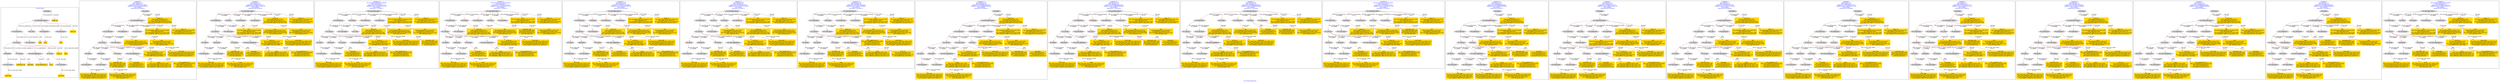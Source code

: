digraph n0 {
fontcolor="blue"
remincross="true"
label="s24-s-norton-simon.json"
subgraph cluster_0 {
label="1-correct model"
n2[style="filled",color="white",fillcolor="lightgray",label="E12_Production1"];
n3[style="filled",color="white",fillcolor="lightgray",label="E21_Person1"];
n4[style="filled",color="white",fillcolor="lightgray",label="E52_Time-Span3"];
n5[style="filled",color="white",fillcolor="lightgray",label="E69_Death1"];
n6[style="filled",color="white",fillcolor="lightgray",label="E74_Group1"];
n7[style="filled",color="white",fillcolor="lightgray",label="E82_Actor_Appellation1"];
n8[style="filled",color="white",fillcolor="lightgray",label="E67_Birth1"];
n9[shape="plaintext",style="filled",fillcolor="gold",label="artist_uri"];
n10[style="filled",color="white",fillcolor="lightgray",label="E22_Man-Made_Object1"];
n11[style="filled",color="white",fillcolor="lightgray",label="E35_Title1"];
n12[style="filled",color="white",fillcolor="lightgray",label="E8_Acquisition1"];
n13[style="filled",color="white",fillcolor="lightgray",label="E54_Dimension1"];
n14[shape="plaintext",style="filled",fillcolor="gold",label="object_uri"];
n15[shape="plaintext",style="filled",fillcolor="gold",label="title"];
n16[style="filled",color="white",fillcolor="lightgray",label="E38_Image1"];
n17[shape="plaintext",style="filled",fillcolor="gold",label="image_url"];
n18[style="filled",color="white",fillcolor="lightgray",label="E52_Time-Span1"];
n19[shape="plaintext",style="filled",fillcolor="gold",label="birth_date"];
n20[style="filled",color="white",fillcolor="lightgray",label="E52_Time-Span2"];
n21[shape="plaintext",style="filled",fillcolor="gold",label="death_date"];
n22[shape="plaintext",style="filled",fillcolor="gold",label="made"];
n23[shape="plaintext",style="filled",fillcolor="gold",label="dim"];
n24[shape="plaintext",style="filled",fillcolor="gold",label="nationality_URI"];
n25[shape="plaintext",style="filled",fillcolor="gold",label="nationality"];
n26[shape="plaintext",style="filled",fillcolor="gold",label="artist_appellation_uri"];
n27[shape="plaintext",style="filled",fillcolor="gold",label="artist"];
n28[shape="plaintext",style="filled",fillcolor="gold",label="prov"];
}
subgraph cluster_1 {
label="candidate 0\nlink coherence:1.0\nnode coherence:1.0\nconfidence:0.5085021522140968\nmapping score:0.5412955891995708\ncost:24.99905\n-precision:0.88-recall:0.85"
n30[style="filled",color="white",fillcolor="lightgray",label="E12_Production1"];
n31[style="filled",color="white",fillcolor="lightgray",label="E21_Person1"];
n32[style="filled",color="white",fillcolor="lightgray",label="E52_Time-Span2"];
n33[style="filled",color="white",fillcolor="lightgray",label="E67_Birth1"];
n34[style="filled",color="white",fillcolor="lightgray",label="E69_Death1"];
n35[style="filled",color="white",fillcolor="lightgray",label="E74_Group1"];
n36[style="filled",color="white",fillcolor="lightgray",label="E82_Actor_Appellation1"];
n37[style="filled",color="white",fillcolor="lightgray",label="E22_Man-Made_Object1"];
n38[style="filled",color="white",fillcolor="lightgray",label="E54_Dimension1"];
n39[style="filled",color="white",fillcolor="lightgray",label="E8_Acquisition1"];
n40[style="filled",color="white",fillcolor="lightgray",label="E38_Image1"];
n41[style="filled",color="white",fillcolor="lightgray",label="E52_Time-Span1"];
n42[style="filled",color="white",fillcolor="lightgray",label="E52_Time-Span3"];
n43[shape="plaintext",style="filled",fillcolor="gold",label="birth_date\n[E52_Time-Span,P82_at_some_time_within,0.331]\n[E52_Time-Span,P82b_end_of_the_end,0.302]\n[E52_Time-Span,P82a_begin_of_the_begin,0.297]\n[E33_Linguistic_Object,P3_has_note,0.07]"];
n44[shape="plaintext",style="filled",fillcolor="gold",label="artist\n[E82_Actor_Appellation,label,0.486]\n[E22_Man-Made_Object,P3_has_note,0.175]\n[E33_Linguistic_Object,P3_has_note,0.172]\n[E73_Information_Object,P3_has_note,0.167]"];
n45[shape="plaintext",style="filled",fillcolor="gold",label="title\n[E22_Man-Made_Object,P3_has_note,0.295]\n[E35_Title,label,0.283]\n[E73_Information_Object,P3_has_note,0.258]\n[E33_Linguistic_Object,P3_has_note,0.163]"];
n46[shape="plaintext",style="filled",fillcolor="gold",label="nationality_URI\n[E74_Group,classLink,0.658]\n[E55_Type,classLink,0.192]\n[E57_Material,classLink,0.11]\n[E55_Type,label,0.04]"];
n47[shape="plaintext",style="filled",fillcolor="gold",label="artist_uri\n[E21_Person,classLink,0.318]\n[E39_Actor,classLink,0.313]\n[E82_Actor_Appellation,classLink,0.273]\n[E30_Right,P3_has_note,0.096]"];
n48[shape="plaintext",style="filled",fillcolor="gold",label="prov\n[E8_Acquisition,P3_has_note,0.441]\n[E30_Right,P3_has_note,0.364]\n[E22_Man-Made_Object,P3_has_note,0.103]\n[E35_Title,label,0.091]"];
n49[shape="plaintext",style="filled",fillcolor="gold",label="made\n[E52_Time-Span,P82_at_some_time_within,0.407]\n[E52_Time-Span,P82b_end_of_the_end,0.237]\n[E12_Production,P3_has_note,0.222]\n[E35_Title,label,0.134]"];
n50[shape="plaintext",style="filled",fillcolor="gold",label="object_uri\n[E22_Man-Made_Object,classLink,0.739]\n[E30_Right,P3_has_note,0.137]\n[E22_Man-Made_Object,P3_has_note,0.063]\n[E8_Acquisition,P3_has_note,0.061]"];
n51[shape="plaintext",style="filled",fillcolor="gold",label="dim\n[E54_Dimension,P3_has_note,0.747]\n[E22_Man-Made_Object,classLink,0.094]\n[E22_Man-Made_Object,P3_has_note,0.083]\n[E55_Type,label,0.076]"];
n52[shape="plaintext",style="filled",fillcolor="gold",label="image_url\n[E38_Image,classLink,0.281]\n[E78_Collection,classLink,0.272]\n[E22_Man-Made_Object,classLink,0.239]\n[E22_Man-Made_Object,P3_has_note,0.208]"];
n53[shape="plaintext",style="filled",fillcolor="gold",label="artist_appellation_uri\n[E82_Actor_Appellation,classLink,0.883]\n[E21_Person,classLink,0.051]\n[E39_Actor,classLink,0.051]\n[E30_Right,P3_has_note,0.016]"];
n54[shape="plaintext",style="filled",fillcolor="gold",label="death_date\n[E52_Time-Span,P82_at_some_time_within,0.413]\n[E52_Time-Span,P82b_end_of_the_end,0.335]\n[E52_Time-Span,P82a_begin_of_the_begin,0.177]\n[E33_Linguistic_Object,P3_has_note,0.076]"];
n55[shape="plaintext",style="filled",fillcolor="gold",label="nationality\n[E74_Group,label,0.611]\n[E74_Group,classLink,0.257]\n[E55_Type,label,0.078]\n[E39_Actor,P3_has_note,0.054]"];
}
subgraph cluster_2 {
label="candidate 1\nlink coherence:1.0\nnode coherence:1.0\nconfidence:0.5018965732341111\nmapping score:0.5390937295395756\ncost:24.99903\n-precision:0.88-recall:0.85"
n57[style="filled",color="white",fillcolor="lightgray",label="E12_Production1"];
n58[style="filled",color="white",fillcolor="lightgray",label="E21_Person1"];
n59[style="filled",color="white",fillcolor="lightgray",label="E52_Time-Span2"];
n60[style="filled",color="white",fillcolor="lightgray",label="E67_Birth1"];
n61[style="filled",color="white",fillcolor="lightgray",label="E69_Death1"];
n62[style="filled",color="white",fillcolor="lightgray",label="E74_Group1"];
n63[style="filled",color="white",fillcolor="lightgray",label="E82_Actor_Appellation1"];
n64[style="filled",color="white",fillcolor="lightgray",label="E22_Man-Made_Object1"];
n65[style="filled",color="white",fillcolor="lightgray",label="E35_Title1"];
n66[style="filled",color="white",fillcolor="lightgray",label="E54_Dimension1"];
n67[style="filled",color="white",fillcolor="lightgray",label="E8_Acquisition1"];
n68[style="filled",color="white",fillcolor="lightgray",label="E52_Time-Span1"];
n69[style="filled",color="white",fillcolor="lightgray",label="E52_Time-Span3"];
n70[shape="plaintext",style="filled",fillcolor="gold",label="birth_date\n[E52_Time-Span,P82_at_some_time_within,0.331]\n[E52_Time-Span,P82b_end_of_the_end,0.302]\n[E52_Time-Span,P82a_begin_of_the_begin,0.297]\n[E33_Linguistic_Object,P3_has_note,0.07]"];
n71[shape="plaintext",style="filled",fillcolor="gold",label="artist\n[E82_Actor_Appellation,label,0.486]\n[E22_Man-Made_Object,P3_has_note,0.175]\n[E33_Linguistic_Object,P3_has_note,0.172]\n[E73_Information_Object,P3_has_note,0.167]"];
n72[shape="plaintext",style="filled",fillcolor="gold",label="image_url\n[E38_Image,classLink,0.281]\n[E78_Collection,classLink,0.272]\n[E22_Man-Made_Object,classLink,0.239]\n[E22_Man-Made_Object,P3_has_note,0.208]"];
n73[shape="plaintext",style="filled",fillcolor="gold",label="nationality_URI\n[E74_Group,classLink,0.658]\n[E55_Type,classLink,0.192]\n[E57_Material,classLink,0.11]\n[E55_Type,label,0.04]"];
n74[shape="plaintext",style="filled",fillcolor="gold",label="artist_uri\n[E21_Person,classLink,0.318]\n[E39_Actor,classLink,0.313]\n[E82_Actor_Appellation,classLink,0.273]\n[E30_Right,P3_has_note,0.096]"];
n75[shape="plaintext",style="filled",fillcolor="gold",label="prov\n[E8_Acquisition,P3_has_note,0.441]\n[E30_Right,P3_has_note,0.364]\n[E22_Man-Made_Object,P3_has_note,0.103]\n[E35_Title,label,0.091]"];
n76[shape="plaintext",style="filled",fillcolor="gold",label="made\n[E52_Time-Span,P82_at_some_time_within,0.407]\n[E52_Time-Span,P82b_end_of_the_end,0.237]\n[E12_Production,P3_has_note,0.222]\n[E35_Title,label,0.134]"];
n77[shape="plaintext",style="filled",fillcolor="gold",label="title\n[E22_Man-Made_Object,P3_has_note,0.295]\n[E35_Title,label,0.283]\n[E73_Information_Object,P3_has_note,0.258]\n[E33_Linguistic_Object,P3_has_note,0.163]"];
n78[shape="plaintext",style="filled",fillcolor="gold",label="object_uri\n[E22_Man-Made_Object,classLink,0.739]\n[E30_Right,P3_has_note,0.137]\n[E22_Man-Made_Object,P3_has_note,0.063]\n[E8_Acquisition,P3_has_note,0.061]"];
n79[shape="plaintext",style="filled",fillcolor="gold",label="dim\n[E54_Dimension,P3_has_note,0.747]\n[E22_Man-Made_Object,classLink,0.094]\n[E22_Man-Made_Object,P3_has_note,0.083]\n[E55_Type,label,0.076]"];
n80[shape="plaintext",style="filled",fillcolor="gold",label="artist_appellation_uri\n[E82_Actor_Appellation,classLink,0.883]\n[E21_Person,classLink,0.051]\n[E39_Actor,classLink,0.051]\n[E30_Right,P3_has_note,0.016]"];
n81[shape="plaintext",style="filled",fillcolor="gold",label="death_date\n[E52_Time-Span,P82_at_some_time_within,0.413]\n[E52_Time-Span,P82b_end_of_the_end,0.335]\n[E52_Time-Span,P82a_begin_of_the_begin,0.177]\n[E33_Linguistic_Object,P3_has_note,0.076]"];
n82[shape="plaintext",style="filled",fillcolor="gold",label="nationality\n[E74_Group,label,0.611]\n[E74_Group,classLink,0.257]\n[E55_Type,label,0.078]\n[E39_Actor,P3_has_note,0.054]"];
}
subgraph cluster_3 {
label="candidate 10\nlink coherence:0.9615384615384616\nnode coherence:1.0\nconfidence:0.47267460914215315\nmapping score:0.5165325620217434\ncost:25.99905\n-precision:0.77-recall:0.77"
n84[style="filled",color="white",fillcolor="lightgray",label="E12_Production1"];
n85[style="filled",color="white",fillcolor="lightgray",label="E21_Person1"];
n86[style="filled",color="white",fillcolor="lightgray",label="E52_Time-Span2"];
n87[style="filled",color="white",fillcolor="lightgray",label="E55_Type1"];
n88[style="filled",color="white",fillcolor="lightgray",label="E67_Birth1"];
n89[style="filled",color="white",fillcolor="lightgray",label="E69_Death1"];
n90[style="filled",color="white",fillcolor="lightgray",label="E74_Group1"];
n91[style="filled",color="white",fillcolor="lightgray",label="E82_Actor_Appellation1"];
n92[style="filled",color="white",fillcolor="lightgray",label="E22_Man-Made_Object1"];
n93[style="filled",color="white",fillcolor="lightgray",label="E38_Image1"];
n94[style="filled",color="white",fillcolor="lightgray",label="E54_Dimension1"];
n95[style="filled",color="white",fillcolor="lightgray",label="E8_Acquisition1"];
n96[style="filled",color="white",fillcolor="lightgray",label="E52_Time-Span1"];
n97[style="filled",color="white",fillcolor="lightgray",label="E52_Time-Span3"];
n98[shape="plaintext",style="filled",fillcolor="gold",label="birth_date\n[E52_Time-Span,P82_at_some_time_within,0.331]\n[E52_Time-Span,P82b_end_of_the_end,0.302]\n[E52_Time-Span,P82a_begin_of_the_begin,0.297]\n[E33_Linguistic_Object,P3_has_note,0.07]"];
n99[shape="plaintext",style="filled",fillcolor="gold",label="artist\n[E82_Actor_Appellation,label,0.486]\n[E22_Man-Made_Object,P3_has_note,0.175]\n[E33_Linguistic_Object,P3_has_note,0.172]\n[E73_Information_Object,P3_has_note,0.167]"];
n100[shape="plaintext",style="filled",fillcolor="gold",label="title\n[E22_Man-Made_Object,P3_has_note,0.295]\n[E35_Title,label,0.283]\n[E73_Information_Object,P3_has_note,0.258]\n[E33_Linguistic_Object,P3_has_note,0.163]"];
n101[shape="plaintext",style="filled",fillcolor="gold",label="artist_uri\n[E21_Person,classLink,0.318]\n[E39_Actor,classLink,0.313]\n[E82_Actor_Appellation,classLink,0.273]\n[E30_Right,P3_has_note,0.096]"];
n102[shape="plaintext",style="filled",fillcolor="gold",label="prov\n[E8_Acquisition,P3_has_note,0.441]\n[E30_Right,P3_has_note,0.364]\n[E22_Man-Made_Object,P3_has_note,0.103]\n[E35_Title,label,0.091]"];
n103[shape="plaintext",style="filled",fillcolor="gold",label="made\n[E52_Time-Span,P82_at_some_time_within,0.407]\n[E52_Time-Span,P82b_end_of_the_end,0.237]\n[E12_Production,P3_has_note,0.222]\n[E35_Title,label,0.134]"];
n104[shape="plaintext",style="filled",fillcolor="gold",label="nationality_URI\n[E74_Group,classLink,0.658]\n[E55_Type,classLink,0.192]\n[E57_Material,classLink,0.11]\n[E55_Type,label,0.04]"];
n105[shape="plaintext",style="filled",fillcolor="gold",label="object_uri\n[E22_Man-Made_Object,classLink,0.739]\n[E30_Right,P3_has_note,0.137]\n[E22_Man-Made_Object,P3_has_note,0.063]\n[E8_Acquisition,P3_has_note,0.061]"];
n106[shape="plaintext",style="filled",fillcolor="gold",label="dim\n[E54_Dimension,P3_has_note,0.747]\n[E22_Man-Made_Object,classLink,0.094]\n[E22_Man-Made_Object,P3_has_note,0.083]\n[E55_Type,label,0.076]"];
n107[shape="plaintext",style="filled",fillcolor="gold",label="image_url\n[E38_Image,classLink,0.281]\n[E78_Collection,classLink,0.272]\n[E22_Man-Made_Object,classLink,0.239]\n[E22_Man-Made_Object,P3_has_note,0.208]"];
n108[shape="plaintext",style="filled",fillcolor="gold",label="artist_appellation_uri\n[E82_Actor_Appellation,classLink,0.883]\n[E21_Person,classLink,0.051]\n[E39_Actor,classLink,0.051]\n[E30_Right,P3_has_note,0.016]"];
n109[shape="plaintext",style="filled",fillcolor="gold",label="death_date\n[E52_Time-Span,P82_at_some_time_within,0.413]\n[E52_Time-Span,P82b_end_of_the_end,0.335]\n[E52_Time-Span,P82a_begin_of_the_begin,0.177]\n[E33_Linguistic_Object,P3_has_note,0.076]"];
n110[shape="plaintext",style="filled",fillcolor="gold",label="nationality\n[E74_Group,label,0.611]\n[E74_Group,classLink,0.257]\n[E55_Type,label,0.078]\n[E39_Actor,P3_has_note,0.054]"];
}
subgraph cluster_4 {
label="candidate 11\nlink coherence:0.9615384615384616\nnode coherence:1.0\nconfidence:0.47267460914215315\nmapping score:0.5165325620217434\ncost:25.99909\n-precision:0.77-recall:0.77"
n112[style="filled",color="white",fillcolor="lightgray",label="E12_Production1"];
n113[style="filled",color="white",fillcolor="lightgray",label="E21_Person1"];
n114[style="filled",color="white",fillcolor="lightgray",label="E52_Time-Span2"];
n115[style="filled",color="white",fillcolor="lightgray",label="E67_Birth1"];
n116[style="filled",color="white",fillcolor="lightgray",label="E69_Death1"];
n117[style="filled",color="white",fillcolor="lightgray",label="E74_Group1"];
n118[style="filled",color="white",fillcolor="lightgray",label="E82_Actor_Appellation1"];
n119[style="filled",color="white",fillcolor="lightgray",label="E22_Man-Made_Object1"];
n120[style="filled",color="white",fillcolor="lightgray",label="E38_Image1"];
n121[style="filled",color="white",fillcolor="lightgray",label="E54_Dimension1"];
n122[style="filled",color="white",fillcolor="lightgray",label="E55_Type2"];
n123[style="filled",color="white",fillcolor="lightgray",label="E8_Acquisition1"];
n124[style="filled",color="white",fillcolor="lightgray",label="E52_Time-Span1"];
n125[style="filled",color="white",fillcolor="lightgray",label="E52_Time-Span3"];
n126[shape="plaintext",style="filled",fillcolor="gold",label="birth_date\n[E52_Time-Span,P82_at_some_time_within,0.331]\n[E52_Time-Span,P82b_end_of_the_end,0.302]\n[E52_Time-Span,P82a_begin_of_the_begin,0.297]\n[E33_Linguistic_Object,P3_has_note,0.07]"];
n127[shape="plaintext",style="filled",fillcolor="gold",label="artist\n[E82_Actor_Appellation,label,0.486]\n[E22_Man-Made_Object,P3_has_note,0.175]\n[E33_Linguistic_Object,P3_has_note,0.172]\n[E73_Information_Object,P3_has_note,0.167]"];
n128[shape="plaintext",style="filled",fillcolor="gold",label="title\n[E22_Man-Made_Object,P3_has_note,0.295]\n[E35_Title,label,0.283]\n[E73_Information_Object,P3_has_note,0.258]\n[E33_Linguistic_Object,P3_has_note,0.163]"];
n129[shape="plaintext",style="filled",fillcolor="gold",label="artist_uri\n[E21_Person,classLink,0.318]\n[E39_Actor,classLink,0.313]\n[E82_Actor_Appellation,classLink,0.273]\n[E30_Right,P3_has_note,0.096]"];
n130[shape="plaintext",style="filled",fillcolor="gold",label="prov\n[E8_Acquisition,P3_has_note,0.441]\n[E30_Right,P3_has_note,0.364]\n[E22_Man-Made_Object,P3_has_note,0.103]\n[E35_Title,label,0.091]"];
n131[shape="plaintext",style="filled",fillcolor="gold",label="made\n[E52_Time-Span,P82_at_some_time_within,0.407]\n[E52_Time-Span,P82b_end_of_the_end,0.237]\n[E12_Production,P3_has_note,0.222]\n[E35_Title,label,0.134]"];
n132[shape="plaintext",style="filled",fillcolor="gold",label="object_uri\n[E22_Man-Made_Object,classLink,0.739]\n[E30_Right,P3_has_note,0.137]\n[E22_Man-Made_Object,P3_has_note,0.063]\n[E8_Acquisition,P3_has_note,0.061]"];
n133[shape="plaintext",style="filled",fillcolor="gold",label="dim\n[E54_Dimension,P3_has_note,0.747]\n[E22_Man-Made_Object,classLink,0.094]\n[E22_Man-Made_Object,P3_has_note,0.083]\n[E55_Type,label,0.076]"];
n134[shape="plaintext",style="filled",fillcolor="gold",label="image_url\n[E38_Image,classLink,0.281]\n[E78_Collection,classLink,0.272]\n[E22_Man-Made_Object,classLink,0.239]\n[E22_Man-Made_Object,P3_has_note,0.208]"];
n135[shape="plaintext",style="filled",fillcolor="gold",label="nationality_URI\n[E74_Group,classLink,0.658]\n[E55_Type,classLink,0.192]\n[E57_Material,classLink,0.11]\n[E55_Type,label,0.04]"];
n136[shape="plaintext",style="filled",fillcolor="gold",label="artist_appellation_uri\n[E82_Actor_Appellation,classLink,0.883]\n[E21_Person,classLink,0.051]\n[E39_Actor,classLink,0.051]\n[E30_Right,P3_has_note,0.016]"];
n137[shape="plaintext",style="filled",fillcolor="gold",label="death_date\n[E52_Time-Span,P82_at_some_time_within,0.413]\n[E52_Time-Span,P82b_end_of_the_end,0.335]\n[E52_Time-Span,P82a_begin_of_the_begin,0.177]\n[E33_Linguistic_Object,P3_has_note,0.076]"];
n138[shape="plaintext",style="filled",fillcolor="gold",label="nationality\n[E74_Group,label,0.611]\n[E74_Group,classLink,0.257]\n[E55_Type,label,0.078]\n[E39_Actor,P3_has_note,0.054]"];
}
subgraph cluster_5 {
label="candidate 12\nlink coherence:0.96\nnode coherence:1.0\nconfidence:0.5085021522140968\nmapping score:0.5412955891995708\ncost:24.99913\n-precision:0.84-recall:0.81"
n140[style="filled",color="white",fillcolor="lightgray",label="E12_Production1"];
n141[style="filled",color="white",fillcolor="lightgray",label="E21_Person1"];
n142[style="filled",color="white",fillcolor="lightgray",label="E52_Time-Span2"];
n143[style="filled",color="white",fillcolor="lightgray",label="E67_Birth1"];
n144[style="filled",color="white",fillcolor="lightgray",label="E69_Death1"];
n145[style="filled",color="white",fillcolor="lightgray",label="E74_Group1"];
n146[style="filled",color="white",fillcolor="lightgray",label="E82_Actor_Appellation1"];
n147[style="filled",color="white",fillcolor="lightgray",label="E22_Man-Made_Object1"];
n148[style="filled",color="white",fillcolor="lightgray",label="E38_Image1"];
n149[style="filled",color="white",fillcolor="lightgray",label="E54_Dimension1"];
n150[style="filled",color="white",fillcolor="lightgray",label="E8_Acquisition1"];
n151[style="filled",color="white",fillcolor="lightgray",label="E52_Time-Span1"];
n152[style="filled",color="white",fillcolor="lightgray",label="E52_Time-Span3"];
n153[shape="plaintext",style="filled",fillcolor="gold",label="birth_date\n[E52_Time-Span,P82_at_some_time_within,0.331]\n[E52_Time-Span,P82b_end_of_the_end,0.302]\n[E52_Time-Span,P82a_begin_of_the_begin,0.297]\n[E33_Linguistic_Object,P3_has_note,0.07]"];
n154[shape="plaintext",style="filled",fillcolor="gold",label="artist\n[E82_Actor_Appellation,label,0.486]\n[E22_Man-Made_Object,P3_has_note,0.175]\n[E33_Linguistic_Object,P3_has_note,0.172]\n[E73_Information_Object,P3_has_note,0.167]"];
n155[shape="plaintext",style="filled",fillcolor="gold",label="title\n[E22_Man-Made_Object,P3_has_note,0.295]\n[E35_Title,label,0.283]\n[E73_Information_Object,P3_has_note,0.258]\n[E33_Linguistic_Object,P3_has_note,0.163]"];
n156[shape="plaintext",style="filled",fillcolor="gold",label="nationality_URI\n[E74_Group,classLink,0.658]\n[E55_Type,classLink,0.192]\n[E57_Material,classLink,0.11]\n[E55_Type,label,0.04]"];
n157[shape="plaintext",style="filled",fillcolor="gold",label="artist_uri\n[E21_Person,classLink,0.318]\n[E39_Actor,classLink,0.313]\n[E82_Actor_Appellation,classLink,0.273]\n[E30_Right,P3_has_note,0.096]"];
n158[shape="plaintext",style="filled",fillcolor="gold",label="prov\n[E8_Acquisition,P3_has_note,0.441]\n[E30_Right,P3_has_note,0.364]\n[E22_Man-Made_Object,P3_has_note,0.103]\n[E35_Title,label,0.091]"];
n159[shape="plaintext",style="filled",fillcolor="gold",label="made\n[E52_Time-Span,P82_at_some_time_within,0.407]\n[E52_Time-Span,P82b_end_of_the_end,0.237]\n[E12_Production,P3_has_note,0.222]\n[E35_Title,label,0.134]"];
n160[shape="plaintext",style="filled",fillcolor="gold",label="object_uri\n[E22_Man-Made_Object,classLink,0.739]\n[E30_Right,P3_has_note,0.137]\n[E22_Man-Made_Object,P3_has_note,0.063]\n[E8_Acquisition,P3_has_note,0.061]"];
n161[shape="plaintext",style="filled",fillcolor="gold",label="dim\n[E54_Dimension,P3_has_note,0.747]\n[E22_Man-Made_Object,classLink,0.094]\n[E22_Man-Made_Object,P3_has_note,0.083]\n[E55_Type,label,0.076]"];
n162[shape="plaintext",style="filled",fillcolor="gold",label="image_url\n[E38_Image,classLink,0.281]\n[E78_Collection,classLink,0.272]\n[E22_Man-Made_Object,classLink,0.239]\n[E22_Man-Made_Object,P3_has_note,0.208]"];
n163[shape="plaintext",style="filled",fillcolor="gold",label="artist_appellation_uri\n[E82_Actor_Appellation,classLink,0.883]\n[E21_Person,classLink,0.051]\n[E39_Actor,classLink,0.051]\n[E30_Right,P3_has_note,0.016]"];
n164[shape="plaintext",style="filled",fillcolor="gold",label="death_date\n[E52_Time-Span,P82_at_some_time_within,0.413]\n[E52_Time-Span,P82b_end_of_the_end,0.335]\n[E52_Time-Span,P82a_begin_of_the_begin,0.177]\n[E33_Linguistic_Object,P3_has_note,0.076]"];
n165[shape="plaintext",style="filled",fillcolor="gold",label="nationality\n[E74_Group,label,0.611]\n[E74_Group,classLink,0.257]\n[E55_Type,label,0.078]\n[E39_Actor,P3_has_note,0.054]"];
}
subgraph cluster_6 {
label="candidate 13\nlink coherence:0.96\nnode coherence:1.0\nconfidence:0.4815926391481342\nmapping score:0.5323257515109165\ncost:24.9991\n-precision:0.8-recall:0.77"
n167[style="filled",color="white",fillcolor="lightgray",label="E12_Production1"];
n168[style="filled",color="white",fillcolor="lightgray",label="E21_Person1"];
n169[style="filled",color="white",fillcolor="lightgray",label="E52_Time-Span2"];
n170[style="filled",color="white",fillcolor="lightgray",label="E67_Birth1"];
n171[style="filled",color="white",fillcolor="lightgray",label="E69_Death1"];
n172[style="filled",color="white",fillcolor="lightgray",label="E74_Group1"];
n173[style="filled",color="white",fillcolor="lightgray",label="E82_Actor_Appellation1"];
n174[style="filled",color="white",fillcolor="lightgray",label="E22_Man-Made_Object1"];
n175[style="filled",color="white",fillcolor="lightgray",label="E35_Title1"];
n176[style="filled",color="white",fillcolor="lightgray",label="E38_Image1"];
n177[style="filled",color="white",fillcolor="lightgray",label="E54_Dimension1"];
n178[style="filled",color="white",fillcolor="lightgray",label="E52_Time-Span1"];
n179[style="filled",color="white",fillcolor="lightgray",label="E52_Time-Span3"];
n180[shape="plaintext",style="filled",fillcolor="gold",label="birth_date\n[E52_Time-Span,P82_at_some_time_within,0.331]\n[E52_Time-Span,P82b_end_of_the_end,0.302]\n[E52_Time-Span,P82a_begin_of_the_begin,0.297]\n[E33_Linguistic_Object,P3_has_note,0.07]"];
n181[shape="plaintext",style="filled",fillcolor="gold",label="artist\n[E82_Actor_Appellation,label,0.486]\n[E22_Man-Made_Object,P3_has_note,0.175]\n[E33_Linguistic_Object,P3_has_note,0.172]\n[E73_Information_Object,P3_has_note,0.167]"];
n182[shape="plaintext",style="filled",fillcolor="gold",label="title\n[E22_Man-Made_Object,P3_has_note,0.295]\n[E35_Title,label,0.283]\n[E73_Information_Object,P3_has_note,0.258]\n[E33_Linguistic_Object,P3_has_note,0.163]"];
n183[shape="plaintext",style="filled",fillcolor="gold",label="nationality_URI\n[E74_Group,classLink,0.658]\n[E55_Type,classLink,0.192]\n[E57_Material,classLink,0.11]\n[E55_Type,label,0.04]"];
n184[shape="plaintext",style="filled",fillcolor="gold",label="artist_uri\n[E21_Person,classLink,0.318]\n[E39_Actor,classLink,0.313]\n[E82_Actor_Appellation,classLink,0.273]\n[E30_Right,P3_has_note,0.096]"];
n185[shape="plaintext",style="filled",fillcolor="gold",label="made\n[E52_Time-Span,P82_at_some_time_within,0.407]\n[E52_Time-Span,P82b_end_of_the_end,0.237]\n[E12_Production,P3_has_note,0.222]\n[E35_Title,label,0.134]"];
n186[shape="plaintext",style="filled",fillcolor="gold",label="prov\n[E8_Acquisition,P3_has_note,0.441]\n[E30_Right,P3_has_note,0.364]\n[E22_Man-Made_Object,P3_has_note,0.103]\n[E35_Title,label,0.091]"];
n187[shape="plaintext",style="filled",fillcolor="gold",label="object_uri\n[E22_Man-Made_Object,classLink,0.739]\n[E30_Right,P3_has_note,0.137]\n[E22_Man-Made_Object,P3_has_note,0.063]\n[E8_Acquisition,P3_has_note,0.061]"];
n188[shape="plaintext",style="filled",fillcolor="gold",label="dim\n[E54_Dimension,P3_has_note,0.747]\n[E22_Man-Made_Object,classLink,0.094]\n[E22_Man-Made_Object,P3_has_note,0.083]\n[E55_Type,label,0.076]"];
n189[shape="plaintext",style="filled",fillcolor="gold",label="image_url\n[E38_Image,classLink,0.281]\n[E78_Collection,classLink,0.272]\n[E22_Man-Made_Object,classLink,0.239]\n[E22_Man-Made_Object,P3_has_note,0.208]"];
n190[shape="plaintext",style="filled",fillcolor="gold",label="artist_appellation_uri\n[E82_Actor_Appellation,classLink,0.883]\n[E21_Person,classLink,0.051]\n[E39_Actor,classLink,0.051]\n[E30_Right,P3_has_note,0.016]"];
n191[shape="plaintext",style="filled",fillcolor="gold",label="death_date\n[E52_Time-Span,P82_at_some_time_within,0.413]\n[E52_Time-Span,P82b_end_of_the_end,0.335]\n[E52_Time-Span,P82a_begin_of_the_begin,0.177]\n[E33_Linguistic_Object,P3_has_note,0.076]"];
n192[shape="plaintext",style="filled",fillcolor="gold",label="nationality\n[E74_Group,label,0.611]\n[E74_Group,classLink,0.257]\n[E55_Type,label,0.078]\n[E39_Actor,P3_has_note,0.054]"];
}
subgraph cluster_7 {
label="candidate 14\nlink coherence:0.96\nnode coherence:1.0\nconfidence:0.44107882258144315\nmapping score:0.5188211459886861\ncost:24.99913\n-precision:0.76-recall:0.73"
n194[style="filled",color="white",fillcolor="lightgray",label="E12_Production1"];
n195[style="filled",color="white",fillcolor="lightgray",label="E21_Person1"];
n196[style="filled",color="white",fillcolor="lightgray",label="E52_Time-Span2"];
n197[style="filled",color="white",fillcolor="lightgray",label="E67_Birth1"];
n198[style="filled",color="white",fillcolor="lightgray",label="E69_Death1"];
n199[style="filled",color="white",fillcolor="lightgray",label="E74_Group1"];
n200[style="filled",color="white",fillcolor="lightgray",label="E82_Actor_Appellation1"];
n201[style="filled",color="white",fillcolor="lightgray",label="E22_Man-Made_Object1"];
n202[style="filled",color="white",fillcolor="lightgray",label="E38_Image1"];
n203[style="filled",color="white",fillcolor="lightgray",label="E54_Dimension1"];
n204[style="filled",color="white",fillcolor="lightgray",label="E8_Acquisition1"];
n205[style="filled",color="white",fillcolor="lightgray",label="E52_Time-Span1"];
n206[style="filled",color="white",fillcolor="lightgray",label="E52_Time-Span3"];
n207[shape="plaintext",style="filled",fillcolor="gold",label="birth_date\n[E52_Time-Span,P82_at_some_time_within,0.331]\n[E52_Time-Span,P82b_end_of_the_end,0.302]\n[E52_Time-Span,P82a_begin_of_the_begin,0.297]\n[E33_Linguistic_Object,P3_has_note,0.07]"];
n208[shape="plaintext",style="filled",fillcolor="gold",label="artist\n[E82_Actor_Appellation,label,0.486]\n[E22_Man-Made_Object,P3_has_note,0.175]\n[E33_Linguistic_Object,P3_has_note,0.172]\n[E73_Information_Object,P3_has_note,0.167]"];
n209[shape="plaintext",style="filled",fillcolor="gold",label="title\n[E22_Man-Made_Object,P3_has_note,0.295]\n[E35_Title,label,0.283]\n[E73_Information_Object,P3_has_note,0.258]\n[E33_Linguistic_Object,P3_has_note,0.163]"];
n210[shape="plaintext",style="filled",fillcolor="gold",label="artist_appellation_uri\n[E82_Actor_Appellation,classLink,0.883]\n[E21_Person,classLink,0.051]\n[E39_Actor,classLink,0.051]\n[E30_Right,P3_has_note,0.016]"];
n211[shape="plaintext",style="filled",fillcolor="gold",label="nationality_URI\n[E74_Group,classLink,0.658]\n[E55_Type,classLink,0.192]\n[E57_Material,classLink,0.11]\n[E55_Type,label,0.04]"];
n212[shape="plaintext",style="filled",fillcolor="gold",label="prov\n[E8_Acquisition,P3_has_note,0.441]\n[E30_Right,P3_has_note,0.364]\n[E22_Man-Made_Object,P3_has_note,0.103]\n[E35_Title,label,0.091]"];
n213[shape="plaintext",style="filled",fillcolor="gold",label="made\n[E52_Time-Span,P82_at_some_time_within,0.407]\n[E52_Time-Span,P82b_end_of_the_end,0.237]\n[E12_Production,P3_has_note,0.222]\n[E35_Title,label,0.134]"];
n214[shape="plaintext",style="filled",fillcolor="gold",label="object_uri\n[E22_Man-Made_Object,classLink,0.739]\n[E30_Right,P3_has_note,0.137]\n[E22_Man-Made_Object,P3_has_note,0.063]\n[E8_Acquisition,P3_has_note,0.061]"];
n215[shape="plaintext",style="filled",fillcolor="gold",label="dim\n[E54_Dimension,P3_has_note,0.747]\n[E22_Man-Made_Object,classLink,0.094]\n[E22_Man-Made_Object,P3_has_note,0.083]\n[E55_Type,label,0.076]"];
n216[shape="plaintext",style="filled",fillcolor="gold",label="image_url\n[E38_Image,classLink,0.281]\n[E78_Collection,classLink,0.272]\n[E22_Man-Made_Object,classLink,0.239]\n[E22_Man-Made_Object,P3_has_note,0.208]"];
n217[shape="plaintext",style="filled",fillcolor="gold",label="artist_uri\n[E21_Person,classLink,0.318]\n[E39_Actor,classLink,0.313]\n[E82_Actor_Appellation,classLink,0.273]\n[E30_Right,P3_has_note,0.096]"];
n218[shape="plaintext",style="filled",fillcolor="gold",label="death_date\n[E52_Time-Span,P82_at_some_time_within,0.413]\n[E52_Time-Span,P82b_end_of_the_end,0.335]\n[E52_Time-Span,P82a_begin_of_the_begin,0.177]\n[E33_Linguistic_Object,P3_has_note,0.076]"];
n219[shape="plaintext",style="filled",fillcolor="gold",label="nationality\n[E74_Group,label,0.611]\n[E74_Group,classLink,0.257]\n[E55_Type,label,0.078]\n[E39_Actor,P3_has_note,0.054]"];
}
subgraph cluster_8 {
label="candidate 15\nlink coherence:0.96\nnode coherence:1.0\nconfidence:0.43168688330933047\nmapping score:0.5156904995646486\ncost:24.99908\n-precision:0.76-recall:0.73"
n221[style="filled",color="white",fillcolor="lightgray",label="E12_Production1"];
n222[style="filled",color="white",fillcolor="lightgray",label="E21_Person1"];
n223[style="filled",color="white",fillcolor="lightgray",label="E52_Time-Span2"];
n224[style="filled",color="white",fillcolor="lightgray",label="E55_Type1"];
n225[style="filled",color="white",fillcolor="lightgray",label="E67_Birth1"];
n226[style="filled",color="white",fillcolor="lightgray",label="E69_Death1"];
n227[style="filled",color="white",fillcolor="lightgray",label="E82_Actor_Appellation1"];
n228[style="filled",color="white",fillcolor="lightgray",label="E22_Man-Made_Object1"];
n229[style="filled",color="white",fillcolor="lightgray",label="E54_Dimension1"];
n230[style="filled",color="white",fillcolor="lightgray",label="E8_Acquisition1"];
n231[style="filled",color="white",fillcolor="lightgray",label="E38_Image1"];
n232[style="filled",color="white",fillcolor="lightgray",label="E52_Time-Span1"];
n233[style="filled",color="white",fillcolor="lightgray",label="E52_Time-Span4"];
n234[shape="plaintext",style="filled",fillcolor="gold",label="birth_date\n[E52_Time-Span,P82_at_some_time_within,0.331]\n[E52_Time-Span,P82b_end_of_the_end,0.302]\n[E52_Time-Span,P82a_begin_of_the_begin,0.297]\n[E33_Linguistic_Object,P3_has_note,0.07]"];
n235[shape="plaintext",style="filled",fillcolor="gold",label="artist\n[E82_Actor_Appellation,label,0.486]\n[E22_Man-Made_Object,P3_has_note,0.175]\n[E33_Linguistic_Object,P3_has_note,0.172]\n[E73_Information_Object,P3_has_note,0.167]"];
n236[shape="plaintext",style="filled",fillcolor="gold",label="title\n[E22_Man-Made_Object,P3_has_note,0.295]\n[E35_Title,label,0.283]\n[E73_Information_Object,P3_has_note,0.258]\n[E33_Linguistic_Object,P3_has_note,0.163]"];
n237[shape="plaintext",style="filled",fillcolor="gold",label="artist_uri\n[E21_Person,classLink,0.318]\n[E39_Actor,classLink,0.313]\n[E82_Actor_Appellation,classLink,0.273]\n[E30_Right,P3_has_note,0.096]"];
n238[shape="plaintext",style="filled",fillcolor="gold",label="made\n[E52_Time-Span,P82_at_some_time_within,0.407]\n[E52_Time-Span,P82b_end_of_the_end,0.237]\n[E12_Production,P3_has_note,0.222]\n[E35_Title,label,0.134]"];
n239[shape="plaintext",style="filled",fillcolor="gold",label="prov\n[E8_Acquisition,P3_has_note,0.441]\n[E30_Right,P3_has_note,0.364]\n[E22_Man-Made_Object,P3_has_note,0.103]\n[E35_Title,label,0.091]"];
n240[shape="plaintext",style="filled",fillcolor="gold",label="nationality_URI\n[E74_Group,classLink,0.658]\n[E55_Type,classLink,0.192]\n[E57_Material,classLink,0.11]\n[E55_Type,label,0.04]"];
n241[shape="plaintext",style="filled",fillcolor="gold",label="object_uri\n[E22_Man-Made_Object,classLink,0.739]\n[E30_Right,P3_has_note,0.137]\n[E22_Man-Made_Object,P3_has_note,0.063]\n[E8_Acquisition,P3_has_note,0.061]"];
n242[shape="plaintext",style="filled",fillcolor="gold",label="dim\n[E54_Dimension,P3_has_note,0.747]\n[E22_Man-Made_Object,classLink,0.094]\n[E22_Man-Made_Object,P3_has_note,0.083]\n[E55_Type,label,0.076]"];
n243[shape="plaintext",style="filled",fillcolor="gold",label="image_url\n[E38_Image,classLink,0.281]\n[E78_Collection,classLink,0.272]\n[E22_Man-Made_Object,classLink,0.239]\n[E22_Man-Made_Object,P3_has_note,0.208]"];
n244[shape="plaintext",style="filled",fillcolor="gold",label="artist_appellation_uri\n[E82_Actor_Appellation,classLink,0.883]\n[E21_Person,classLink,0.051]\n[E39_Actor,classLink,0.051]\n[E30_Right,P3_has_note,0.016]"];
n245[shape="plaintext",style="filled",fillcolor="gold",label="death_date\n[E52_Time-Span,P82_at_some_time_within,0.413]\n[E52_Time-Span,P82b_end_of_the_end,0.335]\n[E52_Time-Span,P82a_begin_of_the_begin,0.177]\n[E33_Linguistic_Object,P3_has_note,0.076]"];
n246[shape="plaintext",style="filled",fillcolor="gold",label="nationality\n[E74_Group,label,0.611]\n[E74_Group,classLink,0.257]\n[E55_Type,label,0.078]\n[E39_Actor,P3_has_note,0.054]"];
}
subgraph cluster_9 {
label="candidate 16\nlink coherence:0.96\nnode coherence:1.0\nconfidence:0.43168688330933047\nmapping score:0.5156904995646486\ncost:24.99912\n-precision:0.72-recall:0.69"
n248[style="filled",color="white",fillcolor="lightgray",label="E12_Production1"];
n249[style="filled",color="white",fillcolor="lightgray",label="E21_Person1"];
n250[style="filled",color="white",fillcolor="lightgray",label="E52_Time-Span2"];
n251[style="filled",color="white",fillcolor="lightgray",label="E55_Type1"];
n252[style="filled",color="white",fillcolor="lightgray",label="E67_Birth1"];
n253[style="filled",color="white",fillcolor="lightgray",label="E69_Death1"];
n254[style="filled",color="white",fillcolor="lightgray",label="E82_Actor_Appellation1"];
n255[style="filled",color="white",fillcolor="lightgray",label="E22_Man-Made_Object1"];
n256[style="filled",color="white",fillcolor="lightgray",label="E38_Image1"];
n257[style="filled",color="white",fillcolor="lightgray",label="E54_Dimension1"];
n258[style="filled",color="white",fillcolor="lightgray",label="E8_Acquisition1"];
n259[style="filled",color="white",fillcolor="lightgray",label="E52_Time-Span1"];
n260[style="filled",color="white",fillcolor="lightgray",label="E52_Time-Span3"];
n261[shape="plaintext",style="filled",fillcolor="gold",label="birth_date\n[E52_Time-Span,P82_at_some_time_within,0.331]\n[E52_Time-Span,P82b_end_of_the_end,0.302]\n[E52_Time-Span,P82a_begin_of_the_begin,0.297]\n[E33_Linguistic_Object,P3_has_note,0.07]"];
n262[shape="plaintext",style="filled",fillcolor="gold",label="artist\n[E82_Actor_Appellation,label,0.486]\n[E22_Man-Made_Object,P3_has_note,0.175]\n[E33_Linguistic_Object,P3_has_note,0.172]\n[E73_Information_Object,P3_has_note,0.167]"];
n263[shape="plaintext",style="filled",fillcolor="gold",label="title\n[E22_Man-Made_Object,P3_has_note,0.295]\n[E35_Title,label,0.283]\n[E73_Information_Object,P3_has_note,0.258]\n[E33_Linguistic_Object,P3_has_note,0.163]"];
n264[shape="plaintext",style="filled",fillcolor="gold",label="artist_uri\n[E21_Person,classLink,0.318]\n[E39_Actor,classLink,0.313]\n[E82_Actor_Appellation,classLink,0.273]\n[E30_Right,P3_has_note,0.096]"];
n265[shape="plaintext",style="filled",fillcolor="gold",label="prov\n[E8_Acquisition,P3_has_note,0.441]\n[E30_Right,P3_has_note,0.364]\n[E22_Man-Made_Object,P3_has_note,0.103]\n[E35_Title,label,0.091]"];
n266[shape="plaintext",style="filled",fillcolor="gold",label="made\n[E52_Time-Span,P82_at_some_time_within,0.407]\n[E52_Time-Span,P82b_end_of_the_end,0.237]\n[E12_Production,P3_has_note,0.222]\n[E35_Title,label,0.134]"];
n267[shape="plaintext",style="filled",fillcolor="gold",label="nationality_URI\n[E74_Group,classLink,0.658]\n[E55_Type,classLink,0.192]\n[E57_Material,classLink,0.11]\n[E55_Type,label,0.04]"];
n268[shape="plaintext",style="filled",fillcolor="gold",label="object_uri\n[E22_Man-Made_Object,classLink,0.739]\n[E30_Right,P3_has_note,0.137]\n[E22_Man-Made_Object,P3_has_note,0.063]\n[E8_Acquisition,P3_has_note,0.061]"];
n269[shape="plaintext",style="filled",fillcolor="gold",label="dim\n[E54_Dimension,P3_has_note,0.747]\n[E22_Man-Made_Object,classLink,0.094]\n[E22_Man-Made_Object,P3_has_note,0.083]\n[E55_Type,label,0.076]"];
n270[shape="plaintext",style="filled",fillcolor="gold",label="image_url\n[E38_Image,classLink,0.281]\n[E78_Collection,classLink,0.272]\n[E22_Man-Made_Object,classLink,0.239]\n[E22_Man-Made_Object,P3_has_note,0.208]"];
n271[shape="plaintext",style="filled",fillcolor="gold",label="artist_appellation_uri\n[E82_Actor_Appellation,classLink,0.883]\n[E21_Person,classLink,0.051]\n[E39_Actor,classLink,0.051]\n[E30_Right,P3_has_note,0.016]"];
n272[shape="plaintext",style="filled",fillcolor="gold",label="death_date\n[E52_Time-Span,P82_at_some_time_within,0.413]\n[E52_Time-Span,P82b_end_of_the_end,0.335]\n[E52_Time-Span,P82a_begin_of_the_begin,0.177]\n[E33_Linguistic_Object,P3_has_note,0.076]"];
n273[shape="plaintext",style="filled",fillcolor="gold",label="nationality\n[E74_Group,label,0.611]\n[E74_Group,classLink,0.257]\n[E55_Type,label,0.078]\n[E39_Actor,P3_has_note,0.054]"];
}
subgraph cluster_10 {
label="candidate 17\nlink coherence:0.96\nnode coherence:1.0\nconfidence:0.43168688330933047\nmapping score:0.5156904995646486\ncost:24.99916\n-precision:0.72-recall:0.69"
n275[style="filled",color="white",fillcolor="lightgray",label="E12_Production1"];
n276[style="filled",color="white",fillcolor="lightgray",label="E21_Person1"];
n277[style="filled",color="white",fillcolor="lightgray",label="E52_Time-Span2"];
n278[style="filled",color="white",fillcolor="lightgray",label="E67_Birth1"];
n279[style="filled",color="white",fillcolor="lightgray",label="E69_Death1"];
n280[style="filled",color="white",fillcolor="lightgray",label="E82_Actor_Appellation1"];
n281[style="filled",color="white",fillcolor="lightgray",label="E22_Man-Made_Object1"];
n282[style="filled",color="white",fillcolor="lightgray",label="E38_Image1"];
n283[style="filled",color="white",fillcolor="lightgray",label="E54_Dimension1"];
n284[style="filled",color="white",fillcolor="lightgray",label="E55_Type2"];
n285[style="filled",color="white",fillcolor="lightgray",label="E8_Acquisition1"];
n286[style="filled",color="white",fillcolor="lightgray",label="E52_Time-Span1"];
n287[style="filled",color="white",fillcolor="lightgray",label="E52_Time-Span3"];
n288[shape="plaintext",style="filled",fillcolor="gold",label="nationality\n[E74_Group,label,0.611]\n[E74_Group,classLink,0.257]\n[E55_Type,label,0.078]\n[E39_Actor,P3_has_note,0.054]"];
n289[shape="plaintext",style="filled",fillcolor="gold",label="birth_date\n[E52_Time-Span,P82_at_some_time_within,0.331]\n[E52_Time-Span,P82b_end_of_the_end,0.302]\n[E52_Time-Span,P82a_begin_of_the_begin,0.297]\n[E33_Linguistic_Object,P3_has_note,0.07]"];
n290[shape="plaintext",style="filled",fillcolor="gold",label="artist\n[E82_Actor_Appellation,label,0.486]\n[E22_Man-Made_Object,P3_has_note,0.175]\n[E33_Linguistic_Object,P3_has_note,0.172]\n[E73_Information_Object,P3_has_note,0.167]"];
n291[shape="plaintext",style="filled",fillcolor="gold",label="title\n[E22_Man-Made_Object,P3_has_note,0.295]\n[E35_Title,label,0.283]\n[E73_Information_Object,P3_has_note,0.258]\n[E33_Linguistic_Object,P3_has_note,0.163]"];
n292[shape="plaintext",style="filled",fillcolor="gold",label="artist_uri\n[E21_Person,classLink,0.318]\n[E39_Actor,classLink,0.313]\n[E82_Actor_Appellation,classLink,0.273]\n[E30_Right,P3_has_note,0.096]"];
n293[shape="plaintext",style="filled",fillcolor="gold",label="prov\n[E8_Acquisition,P3_has_note,0.441]\n[E30_Right,P3_has_note,0.364]\n[E22_Man-Made_Object,P3_has_note,0.103]\n[E35_Title,label,0.091]"];
n294[shape="plaintext",style="filled",fillcolor="gold",label="made\n[E52_Time-Span,P82_at_some_time_within,0.407]\n[E52_Time-Span,P82b_end_of_the_end,0.237]\n[E12_Production,P3_has_note,0.222]\n[E35_Title,label,0.134]"];
n295[shape="plaintext",style="filled",fillcolor="gold",label="object_uri\n[E22_Man-Made_Object,classLink,0.739]\n[E30_Right,P3_has_note,0.137]\n[E22_Man-Made_Object,P3_has_note,0.063]\n[E8_Acquisition,P3_has_note,0.061]"];
n296[shape="plaintext",style="filled",fillcolor="gold",label="dim\n[E54_Dimension,P3_has_note,0.747]\n[E22_Man-Made_Object,classLink,0.094]\n[E22_Man-Made_Object,P3_has_note,0.083]\n[E55_Type,label,0.076]"];
n297[shape="plaintext",style="filled",fillcolor="gold",label="image_url\n[E38_Image,classLink,0.281]\n[E78_Collection,classLink,0.272]\n[E22_Man-Made_Object,classLink,0.239]\n[E22_Man-Made_Object,P3_has_note,0.208]"];
n298[shape="plaintext",style="filled",fillcolor="gold",label="nationality_URI\n[E74_Group,classLink,0.658]\n[E55_Type,classLink,0.192]\n[E57_Material,classLink,0.11]\n[E55_Type,label,0.04]"];
n299[shape="plaintext",style="filled",fillcolor="gold",label="artist_appellation_uri\n[E82_Actor_Appellation,classLink,0.883]\n[E21_Person,classLink,0.051]\n[E39_Actor,classLink,0.051]\n[E30_Right,P3_has_note,0.016]"];
n300[shape="plaintext",style="filled",fillcolor="gold",label="death_date\n[E52_Time-Span,P82_at_some_time_within,0.413]\n[E52_Time-Span,P82b_end_of_the_end,0.335]\n[E52_Time-Span,P82a_begin_of_the_begin,0.177]\n[E33_Linguistic_Object,P3_has_note,0.076]"];
}
subgraph cluster_11 {
label="candidate 18\nlink coherence:0.9230769230769231\nnode coherence:1.0\nconfidence:0.47267460914215315\nmapping score:0.5165325620217434\ncost:25.99913\n-precision:0.77-recall:0.77"
n302[style="filled",color="white",fillcolor="lightgray",label="E12_Production1"];
n303[style="filled",color="white",fillcolor="lightgray",label="E21_Person1"];
n304[style="filled",color="white",fillcolor="lightgray",label="E52_Time-Span2"];
n305[style="filled",color="white",fillcolor="lightgray",label="E67_Birth1"];
n306[style="filled",color="white",fillcolor="lightgray",label="E69_Death1"];
n307[style="filled",color="white",fillcolor="lightgray",label="E74_Group1"];
n308[style="filled",color="white",fillcolor="lightgray",label="E82_Actor_Appellation1"];
n309[style="filled",color="white",fillcolor="lightgray",label="E22_Man-Made_Object1"];
n310[style="filled",color="white",fillcolor="lightgray",label="E38_Image1"];
n311[style="filled",color="white",fillcolor="lightgray",label="E54_Dimension1"];
n312[style="filled",color="white",fillcolor="lightgray",label="E55_Type1"];
n313[style="filled",color="white",fillcolor="lightgray",label="E8_Acquisition1"];
n314[style="filled",color="white",fillcolor="lightgray",label="E52_Time-Span1"];
n315[style="filled",color="white",fillcolor="lightgray",label="E52_Time-Span3"];
n316[shape="plaintext",style="filled",fillcolor="gold",label="birth_date\n[E52_Time-Span,P82_at_some_time_within,0.331]\n[E52_Time-Span,P82b_end_of_the_end,0.302]\n[E52_Time-Span,P82a_begin_of_the_begin,0.297]\n[E33_Linguistic_Object,P3_has_note,0.07]"];
n317[shape="plaintext",style="filled",fillcolor="gold",label="artist\n[E82_Actor_Appellation,label,0.486]\n[E22_Man-Made_Object,P3_has_note,0.175]\n[E33_Linguistic_Object,P3_has_note,0.172]\n[E73_Information_Object,P3_has_note,0.167]"];
n318[shape="plaintext",style="filled",fillcolor="gold",label="title\n[E22_Man-Made_Object,P3_has_note,0.295]\n[E35_Title,label,0.283]\n[E73_Information_Object,P3_has_note,0.258]\n[E33_Linguistic_Object,P3_has_note,0.163]"];
n319[shape="plaintext",style="filled",fillcolor="gold",label="artist_uri\n[E21_Person,classLink,0.318]\n[E39_Actor,classLink,0.313]\n[E82_Actor_Appellation,classLink,0.273]\n[E30_Right,P3_has_note,0.096]"];
n320[shape="plaintext",style="filled",fillcolor="gold",label="prov\n[E8_Acquisition,P3_has_note,0.441]\n[E30_Right,P3_has_note,0.364]\n[E22_Man-Made_Object,P3_has_note,0.103]\n[E35_Title,label,0.091]"];
n321[shape="plaintext",style="filled",fillcolor="gold",label="made\n[E52_Time-Span,P82_at_some_time_within,0.407]\n[E52_Time-Span,P82b_end_of_the_end,0.237]\n[E12_Production,P3_has_note,0.222]\n[E35_Title,label,0.134]"];
n322[shape="plaintext",style="filled",fillcolor="gold",label="nationality_URI\n[E74_Group,classLink,0.658]\n[E55_Type,classLink,0.192]\n[E57_Material,classLink,0.11]\n[E55_Type,label,0.04]"];
n323[shape="plaintext",style="filled",fillcolor="gold",label="object_uri\n[E22_Man-Made_Object,classLink,0.739]\n[E30_Right,P3_has_note,0.137]\n[E22_Man-Made_Object,P3_has_note,0.063]\n[E8_Acquisition,P3_has_note,0.061]"];
n324[shape="plaintext",style="filled",fillcolor="gold",label="dim\n[E54_Dimension,P3_has_note,0.747]\n[E22_Man-Made_Object,classLink,0.094]\n[E22_Man-Made_Object,P3_has_note,0.083]\n[E55_Type,label,0.076]"];
n325[shape="plaintext",style="filled",fillcolor="gold",label="image_url\n[E38_Image,classLink,0.281]\n[E78_Collection,classLink,0.272]\n[E22_Man-Made_Object,classLink,0.239]\n[E22_Man-Made_Object,P3_has_note,0.208]"];
n326[shape="plaintext",style="filled",fillcolor="gold",label="artist_appellation_uri\n[E82_Actor_Appellation,classLink,0.883]\n[E21_Person,classLink,0.051]\n[E39_Actor,classLink,0.051]\n[E30_Right,P3_has_note,0.016]"];
n327[shape="plaintext",style="filled",fillcolor="gold",label="death_date\n[E52_Time-Span,P82_at_some_time_within,0.413]\n[E52_Time-Span,P82b_end_of_the_end,0.335]\n[E52_Time-Span,P82a_begin_of_the_begin,0.177]\n[E33_Linguistic_Object,P3_has_note,0.076]"];
n328[shape="plaintext",style="filled",fillcolor="gold",label="nationality\n[E74_Group,label,0.611]\n[E74_Group,classLink,0.257]\n[E55_Type,label,0.078]\n[E39_Actor,P3_has_note,0.054]"];
}
subgraph cluster_12 {
label="candidate 19\nlink coherence:0.92\nnode coherence:1.0\nconfidence:0.43168688330933047\nmapping score:0.5156904995646486\ncost:24.99911\n-precision:0.8-recall:0.77"
n330[style="filled",color="white",fillcolor="lightgray",label="E12_Production1"];
n331[style="filled",color="white",fillcolor="lightgray",label="E21_Person1"];
n332[style="filled",color="white",fillcolor="lightgray",label="E55_Type1"];
n333[style="filled",color="white",fillcolor="lightgray",label="E67_Birth1"];
n334[style="filled",color="white",fillcolor="lightgray",label="E69_Death1"];
n335[style="filled",color="white",fillcolor="lightgray",label="E82_Actor_Appellation1"];
n336[style="filled",color="white",fillcolor="lightgray",label="E22_Man-Made_Object1"];
n337[style="filled",color="white",fillcolor="lightgray",label="E54_Dimension1"];
n338[style="filled",color="white",fillcolor="lightgray",label="E8_Acquisition1"];
n339[style="filled",color="white",fillcolor="lightgray",label="E38_Image1"];
n340[style="filled",color="white",fillcolor="lightgray",label="E52_Time-Span1"];
n341[style="filled",color="white",fillcolor="lightgray",label="E52_Time-Span3"];
n342[style="filled",color="white",fillcolor="lightgray",label="E52_Time-Span4"];
n343[shape="plaintext",style="filled",fillcolor="gold",label="birth_date\n[E52_Time-Span,P82_at_some_time_within,0.331]\n[E52_Time-Span,P82b_end_of_the_end,0.302]\n[E52_Time-Span,P82a_begin_of_the_begin,0.297]\n[E33_Linguistic_Object,P3_has_note,0.07]"];
n344[shape="plaintext",style="filled",fillcolor="gold",label="artist\n[E82_Actor_Appellation,label,0.486]\n[E22_Man-Made_Object,P3_has_note,0.175]\n[E33_Linguistic_Object,P3_has_note,0.172]\n[E73_Information_Object,P3_has_note,0.167]"];
n345[shape="plaintext",style="filled",fillcolor="gold",label="title\n[E22_Man-Made_Object,P3_has_note,0.295]\n[E35_Title,label,0.283]\n[E73_Information_Object,P3_has_note,0.258]\n[E33_Linguistic_Object,P3_has_note,0.163]"];
n346[shape="plaintext",style="filled",fillcolor="gold",label="artist_uri\n[E21_Person,classLink,0.318]\n[E39_Actor,classLink,0.313]\n[E82_Actor_Appellation,classLink,0.273]\n[E30_Right,P3_has_note,0.096]"];
n347[shape="plaintext",style="filled",fillcolor="gold",label="made\n[E52_Time-Span,P82_at_some_time_within,0.407]\n[E52_Time-Span,P82b_end_of_the_end,0.237]\n[E12_Production,P3_has_note,0.222]\n[E35_Title,label,0.134]"];
n348[shape="plaintext",style="filled",fillcolor="gold",label="prov\n[E8_Acquisition,P3_has_note,0.441]\n[E30_Right,P3_has_note,0.364]\n[E22_Man-Made_Object,P3_has_note,0.103]\n[E35_Title,label,0.091]"];
n349[shape="plaintext",style="filled",fillcolor="gold",label="death_date\n[E52_Time-Span,P82_at_some_time_within,0.413]\n[E52_Time-Span,P82b_end_of_the_end,0.335]\n[E52_Time-Span,P82a_begin_of_the_begin,0.177]\n[E33_Linguistic_Object,P3_has_note,0.076]"];
n350[shape="plaintext",style="filled",fillcolor="gold",label="nationality_URI\n[E74_Group,classLink,0.658]\n[E55_Type,classLink,0.192]\n[E57_Material,classLink,0.11]\n[E55_Type,label,0.04]"];
n351[shape="plaintext",style="filled",fillcolor="gold",label="object_uri\n[E22_Man-Made_Object,classLink,0.739]\n[E30_Right,P3_has_note,0.137]\n[E22_Man-Made_Object,P3_has_note,0.063]\n[E8_Acquisition,P3_has_note,0.061]"];
n352[shape="plaintext",style="filled",fillcolor="gold",label="dim\n[E54_Dimension,P3_has_note,0.747]\n[E22_Man-Made_Object,classLink,0.094]\n[E22_Man-Made_Object,P3_has_note,0.083]\n[E55_Type,label,0.076]"];
n353[shape="plaintext",style="filled",fillcolor="gold",label="image_url\n[E38_Image,classLink,0.281]\n[E78_Collection,classLink,0.272]\n[E22_Man-Made_Object,classLink,0.239]\n[E22_Man-Made_Object,P3_has_note,0.208]"];
n354[shape="plaintext",style="filled",fillcolor="gold",label="artist_appellation_uri\n[E82_Actor_Appellation,classLink,0.883]\n[E21_Person,classLink,0.051]\n[E39_Actor,classLink,0.051]\n[E30_Right,P3_has_note,0.016]"];
n355[shape="plaintext",style="filled",fillcolor="gold",label="nationality\n[E74_Group,label,0.611]\n[E74_Group,classLink,0.257]\n[E55_Type,label,0.078]\n[E39_Actor,P3_has_note,0.054]"];
}
subgraph cluster_13 {
label="candidate 2\nlink coherence:1.0\nnode coherence:1.0\nconfidence:0.5018965732341111\nmapping score:0.5390937295395756\ncost:25.99895\n-precision:0.88-recall:0.88"
n357[style="filled",color="white",fillcolor="lightgray",label="E12_Production1"];
n358[style="filled",color="white",fillcolor="lightgray",label="E21_Person1"];
n359[style="filled",color="white",fillcolor="lightgray",label="E52_Time-Span2"];
n360[style="filled",color="white",fillcolor="lightgray",label="E67_Birth1"];
n361[style="filled",color="white",fillcolor="lightgray",label="E69_Death1"];
n362[style="filled",color="white",fillcolor="lightgray",label="E74_Group1"];
n363[style="filled",color="white",fillcolor="lightgray",label="E82_Actor_Appellation1"];
n364[style="filled",color="white",fillcolor="lightgray",label="E22_Man-Made_Object1"];
n365[style="filled",color="white",fillcolor="lightgray",label="E35_Title1"];
n366[style="filled",color="white",fillcolor="lightgray",label="E54_Dimension1"];
n367[style="filled",color="white",fillcolor="lightgray",label="E8_Acquisition1"];
n368[style="filled",color="white",fillcolor="lightgray",label="E38_Image1"];
n369[style="filled",color="white",fillcolor="lightgray",label="E52_Time-Span1"];
n370[style="filled",color="white",fillcolor="lightgray",label="E52_Time-Span3"];
n371[shape="plaintext",style="filled",fillcolor="gold",label="birth_date\n[E52_Time-Span,P82_at_some_time_within,0.331]\n[E52_Time-Span,P82b_end_of_the_end,0.302]\n[E52_Time-Span,P82a_begin_of_the_begin,0.297]\n[E33_Linguistic_Object,P3_has_note,0.07]"];
n372[shape="plaintext",style="filled",fillcolor="gold",label="artist\n[E82_Actor_Appellation,label,0.486]\n[E22_Man-Made_Object,P3_has_note,0.175]\n[E33_Linguistic_Object,P3_has_note,0.172]\n[E73_Information_Object,P3_has_note,0.167]"];
n373[shape="plaintext",style="filled",fillcolor="gold",label="image_url\n[E38_Image,classLink,0.281]\n[E78_Collection,classLink,0.272]\n[E22_Man-Made_Object,classLink,0.239]\n[E22_Man-Made_Object,P3_has_note,0.208]"];
n374[shape="plaintext",style="filled",fillcolor="gold",label="nationality_URI\n[E74_Group,classLink,0.658]\n[E55_Type,classLink,0.192]\n[E57_Material,classLink,0.11]\n[E55_Type,label,0.04]"];
n375[shape="plaintext",style="filled",fillcolor="gold",label="artist_uri\n[E21_Person,classLink,0.318]\n[E39_Actor,classLink,0.313]\n[E82_Actor_Appellation,classLink,0.273]\n[E30_Right,P3_has_note,0.096]"];
n376[shape="plaintext",style="filled",fillcolor="gold",label="prov\n[E8_Acquisition,P3_has_note,0.441]\n[E30_Right,P3_has_note,0.364]\n[E22_Man-Made_Object,P3_has_note,0.103]\n[E35_Title,label,0.091]"];
n377[shape="plaintext",style="filled",fillcolor="gold",label="made\n[E52_Time-Span,P82_at_some_time_within,0.407]\n[E52_Time-Span,P82b_end_of_the_end,0.237]\n[E12_Production,P3_has_note,0.222]\n[E35_Title,label,0.134]"];
n378[shape="plaintext",style="filled",fillcolor="gold",label="title\n[E22_Man-Made_Object,P3_has_note,0.295]\n[E35_Title,label,0.283]\n[E73_Information_Object,P3_has_note,0.258]\n[E33_Linguistic_Object,P3_has_note,0.163]"];
n379[shape="plaintext",style="filled",fillcolor="gold",label="object_uri\n[E22_Man-Made_Object,classLink,0.739]\n[E30_Right,P3_has_note,0.137]\n[E22_Man-Made_Object,P3_has_note,0.063]\n[E8_Acquisition,P3_has_note,0.061]"];
n380[shape="plaintext",style="filled",fillcolor="gold",label="dim\n[E54_Dimension,P3_has_note,0.747]\n[E22_Man-Made_Object,classLink,0.094]\n[E22_Man-Made_Object,P3_has_note,0.083]\n[E55_Type,label,0.076]"];
n381[shape="plaintext",style="filled",fillcolor="gold",label="artist_appellation_uri\n[E82_Actor_Appellation,classLink,0.883]\n[E21_Person,classLink,0.051]\n[E39_Actor,classLink,0.051]\n[E30_Right,P3_has_note,0.016]"];
n382[shape="plaintext",style="filled",fillcolor="gold",label="death_date\n[E52_Time-Span,P82_at_some_time_within,0.413]\n[E52_Time-Span,P82b_end_of_the_end,0.335]\n[E52_Time-Span,P82a_begin_of_the_begin,0.177]\n[E33_Linguistic_Object,P3_has_note,0.076]"];
n383[shape="plaintext",style="filled",fillcolor="gold",label="nationality\n[E74_Group,label,0.611]\n[E74_Group,classLink,0.257]\n[E55_Type,label,0.078]\n[E39_Actor,P3_has_note,0.054]"];
}
subgraph cluster_14 {
label="candidate 3\nlink coherence:1.0\nnode coherence:1.0\nconfidence:0.4815926391481342\nmapping score:0.5323257515109165\ncost:24.99902\n-precision:0.84-recall:0.81"
n385[style="filled",color="white",fillcolor="lightgray",label="E12_Production1"];
n386[style="filled",color="white",fillcolor="lightgray",label="E21_Person1"];
n387[style="filled",color="white",fillcolor="lightgray",label="E52_Time-Span2"];
n388[style="filled",color="white",fillcolor="lightgray",label="E67_Birth1"];
n389[style="filled",color="white",fillcolor="lightgray",label="E69_Death1"];
n390[style="filled",color="white",fillcolor="lightgray",label="E74_Group1"];
n391[style="filled",color="white",fillcolor="lightgray",label="E82_Actor_Appellation1"];
n392[style="filled",color="white",fillcolor="lightgray",label="E22_Man-Made_Object1"];
n393[style="filled",color="white",fillcolor="lightgray",label="E35_Title1"];
n394[style="filled",color="white",fillcolor="lightgray",label="E54_Dimension1"];
n395[style="filled",color="white",fillcolor="lightgray",label="E38_Image1"];
n396[style="filled",color="white",fillcolor="lightgray",label="E52_Time-Span1"];
n397[style="filled",color="white",fillcolor="lightgray",label="E52_Time-Span3"];
n398[shape="plaintext",style="filled",fillcolor="gold",label="birth_date\n[E52_Time-Span,P82_at_some_time_within,0.331]\n[E52_Time-Span,P82b_end_of_the_end,0.302]\n[E52_Time-Span,P82a_begin_of_the_begin,0.297]\n[E33_Linguistic_Object,P3_has_note,0.07]"];
n399[shape="plaintext",style="filled",fillcolor="gold",label="artist\n[E82_Actor_Appellation,label,0.486]\n[E22_Man-Made_Object,P3_has_note,0.175]\n[E33_Linguistic_Object,P3_has_note,0.172]\n[E73_Information_Object,P3_has_note,0.167]"];
n400[shape="plaintext",style="filled",fillcolor="gold",label="title\n[E22_Man-Made_Object,P3_has_note,0.295]\n[E35_Title,label,0.283]\n[E73_Information_Object,P3_has_note,0.258]\n[E33_Linguistic_Object,P3_has_note,0.163]"];
n401[shape="plaintext",style="filled",fillcolor="gold",label="nationality_URI\n[E74_Group,classLink,0.658]\n[E55_Type,classLink,0.192]\n[E57_Material,classLink,0.11]\n[E55_Type,label,0.04]"];
n402[shape="plaintext",style="filled",fillcolor="gold",label="artist_uri\n[E21_Person,classLink,0.318]\n[E39_Actor,classLink,0.313]\n[E82_Actor_Appellation,classLink,0.273]\n[E30_Right,P3_has_note,0.096]"];
n403[shape="plaintext",style="filled",fillcolor="gold",label="made\n[E52_Time-Span,P82_at_some_time_within,0.407]\n[E52_Time-Span,P82b_end_of_the_end,0.237]\n[E12_Production,P3_has_note,0.222]\n[E35_Title,label,0.134]"];
n404[shape="plaintext",style="filled",fillcolor="gold",label="prov\n[E8_Acquisition,P3_has_note,0.441]\n[E30_Right,P3_has_note,0.364]\n[E22_Man-Made_Object,P3_has_note,0.103]\n[E35_Title,label,0.091]"];
n405[shape="plaintext",style="filled",fillcolor="gold",label="object_uri\n[E22_Man-Made_Object,classLink,0.739]\n[E30_Right,P3_has_note,0.137]\n[E22_Man-Made_Object,P3_has_note,0.063]\n[E8_Acquisition,P3_has_note,0.061]"];
n406[shape="plaintext",style="filled",fillcolor="gold",label="dim\n[E54_Dimension,P3_has_note,0.747]\n[E22_Man-Made_Object,classLink,0.094]\n[E22_Man-Made_Object,P3_has_note,0.083]\n[E55_Type,label,0.076]"];
n407[shape="plaintext",style="filled",fillcolor="gold",label="image_url\n[E38_Image,classLink,0.281]\n[E78_Collection,classLink,0.272]\n[E22_Man-Made_Object,classLink,0.239]\n[E22_Man-Made_Object,P3_has_note,0.208]"];
n408[shape="plaintext",style="filled",fillcolor="gold",label="artist_appellation_uri\n[E82_Actor_Appellation,classLink,0.883]\n[E21_Person,classLink,0.051]\n[E39_Actor,classLink,0.051]\n[E30_Right,P3_has_note,0.016]"];
n409[shape="plaintext",style="filled",fillcolor="gold",label="death_date\n[E52_Time-Span,P82_at_some_time_within,0.413]\n[E52_Time-Span,P82b_end_of_the_end,0.335]\n[E52_Time-Span,P82a_begin_of_the_begin,0.177]\n[E33_Linguistic_Object,P3_has_note,0.076]"];
n410[shape="plaintext",style="filled",fillcolor="gold",label="nationality\n[E74_Group,label,0.611]\n[E74_Group,classLink,0.257]\n[E55_Type,label,0.078]\n[E39_Actor,P3_has_note,0.054]"];
}
subgraph cluster_15 {
label="candidate 4\nlink coherence:1.0\nnode coherence:1.0\nconfidence:0.47267460914215315\nmapping score:0.5165325620217434\ncost:25.99897\n-precision:0.81-recall:0.81"
n412[style="filled",color="white",fillcolor="lightgray",label="E12_Production1"];
n413[style="filled",color="white",fillcolor="lightgray",label="E21_Person1"];
n414[style="filled",color="white",fillcolor="lightgray",label="E52_Time-Span2"];
n415[style="filled",color="white",fillcolor="lightgray",label="E55_Type1"];
n416[style="filled",color="white",fillcolor="lightgray",label="E67_Birth1"];
n417[style="filled",color="white",fillcolor="lightgray",label="E69_Death1"];
n418[style="filled",color="white",fillcolor="lightgray",label="E74_Group1"];
n419[style="filled",color="white",fillcolor="lightgray",label="E82_Actor_Appellation1"];
n420[style="filled",color="white",fillcolor="lightgray",label="E22_Man-Made_Object1"];
n421[style="filled",color="white",fillcolor="lightgray",label="E54_Dimension1"];
n422[style="filled",color="white",fillcolor="lightgray",label="E8_Acquisition1"];
n423[style="filled",color="white",fillcolor="lightgray",label="E38_Image1"];
n424[style="filled",color="white",fillcolor="lightgray",label="E52_Time-Span1"];
n425[style="filled",color="white",fillcolor="lightgray",label="E52_Time-Span3"];
n426[shape="plaintext",style="filled",fillcolor="gold",label="birth_date\n[E52_Time-Span,P82_at_some_time_within,0.331]\n[E52_Time-Span,P82b_end_of_the_end,0.302]\n[E52_Time-Span,P82a_begin_of_the_begin,0.297]\n[E33_Linguistic_Object,P3_has_note,0.07]"];
n427[shape="plaintext",style="filled",fillcolor="gold",label="artist\n[E82_Actor_Appellation,label,0.486]\n[E22_Man-Made_Object,P3_has_note,0.175]\n[E33_Linguistic_Object,P3_has_note,0.172]\n[E73_Information_Object,P3_has_note,0.167]"];
n428[shape="plaintext",style="filled",fillcolor="gold",label="title\n[E22_Man-Made_Object,P3_has_note,0.295]\n[E35_Title,label,0.283]\n[E73_Information_Object,P3_has_note,0.258]\n[E33_Linguistic_Object,P3_has_note,0.163]"];
n429[shape="plaintext",style="filled",fillcolor="gold",label="artist_uri\n[E21_Person,classLink,0.318]\n[E39_Actor,classLink,0.313]\n[E82_Actor_Appellation,classLink,0.273]\n[E30_Right,P3_has_note,0.096]"];
n430[shape="plaintext",style="filled",fillcolor="gold",label="prov\n[E8_Acquisition,P3_has_note,0.441]\n[E30_Right,P3_has_note,0.364]\n[E22_Man-Made_Object,P3_has_note,0.103]\n[E35_Title,label,0.091]"];
n431[shape="plaintext",style="filled",fillcolor="gold",label="made\n[E52_Time-Span,P82_at_some_time_within,0.407]\n[E52_Time-Span,P82b_end_of_the_end,0.237]\n[E12_Production,P3_has_note,0.222]\n[E35_Title,label,0.134]"];
n432[shape="plaintext",style="filled",fillcolor="gold",label="nationality_URI\n[E74_Group,classLink,0.658]\n[E55_Type,classLink,0.192]\n[E57_Material,classLink,0.11]\n[E55_Type,label,0.04]"];
n433[shape="plaintext",style="filled",fillcolor="gold",label="object_uri\n[E22_Man-Made_Object,classLink,0.739]\n[E30_Right,P3_has_note,0.137]\n[E22_Man-Made_Object,P3_has_note,0.063]\n[E8_Acquisition,P3_has_note,0.061]"];
n434[shape="plaintext",style="filled",fillcolor="gold",label="dim\n[E54_Dimension,P3_has_note,0.747]\n[E22_Man-Made_Object,classLink,0.094]\n[E22_Man-Made_Object,P3_has_note,0.083]\n[E55_Type,label,0.076]"];
n435[shape="plaintext",style="filled",fillcolor="gold",label="image_url\n[E38_Image,classLink,0.281]\n[E78_Collection,classLink,0.272]\n[E22_Man-Made_Object,classLink,0.239]\n[E22_Man-Made_Object,P3_has_note,0.208]"];
n436[shape="plaintext",style="filled",fillcolor="gold",label="artist_appellation_uri\n[E82_Actor_Appellation,classLink,0.883]\n[E21_Person,classLink,0.051]\n[E39_Actor,classLink,0.051]\n[E30_Right,P3_has_note,0.016]"];
n437[shape="plaintext",style="filled",fillcolor="gold",label="death_date\n[E52_Time-Span,P82_at_some_time_within,0.413]\n[E52_Time-Span,P82b_end_of_the_end,0.335]\n[E52_Time-Span,P82a_begin_of_the_begin,0.177]\n[E33_Linguistic_Object,P3_has_note,0.076]"];
n438[shape="plaintext",style="filled",fillcolor="gold",label="nationality\n[E74_Group,label,0.611]\n[E74_Group,classLink,0.257]\n[E55_Type,label,0.078]\n[E39_Actor,P3_has_note,0.054]"];
}
subgraph cluster_16 {
label="candidate 5\nlink coherence:1.0\nnode coherence:1.0\nconfidence:0.47267460914215315\nmapping score:0.5165325620217434\ncost:25.99901\n-precision:0.81-recall:0.81"
n440[style="filled",color="white",fillcolor="lightgray",label="E12_Production1"];
n441[style="filled",color="white",fillcolor="lightgray",label="E21_Person1"];
n442[style="filled",color="white",fillcolor="lightgray",label="E52_Time-Span2"];
n443[style="filled",color="white",fillcolor="lightgray",label="E67_Birth1"];
n444[style="filled",color="white",fillcolor="lightgray",label="E69_Death1"];
n445[style="filled",color="white",fillcolor="lightgray",label="E74_Group1"];
n446[style="filled",color="white",fillcolor="lightgray",label="E82_Actor_Appellation1"];
n447[style="filled",color="white",fillcolor="lightgray",label="E22_Man-Made_Object1"];
n448[style="filled",color="white",fillcolor="lightgray",label="E54_Dimension1"];
n449[style="filled",color="white",fillcolor="lightgray",label="E55_Type2"];
n450[style="filled",color="white",fillcolor="lightgray",label="E8_Acquisition1"];
n451[style="filled",color="white",fillcolor="lightgray",label="E38_Image1"];
n452[style="filled",color="white",fillcolor="lightgray",label="E52_Time-Span1"];
n453[style="filled",color="white",fillcolor="lightgray",label="E52_Time-Span3"];
n454[shape="plaintext",style="filled",fillcolor="gold",label="birth_date\n[E52_Time-Span,P82_at_some_time_within,0.331]\n[E52_Time-Span,P82b_end_of_the_end,0.302]\n[E52_Time-Span,P82a_begin_of_the_begin,0.297]\n[E33_Linguistic_Object,P3_has_note,0.07]"];
n455[shape="plaintext",style="filled",fillcolor="gold",label="artist\n[E82_Actor_Appellation,label,0.486]\n[E22_Man-Made_Object,P3_has_note,0.175]\n[E33_Linguistic_Object,P3_has_note,0.172]\n[E73_Information_Object,P3_has_note,0.167]"];
n456[shape="plaintext",style="filled",fillcolor="gold",label="title\n[E22_Man-Made_Object,P3_has_note,0.295]\n[E35_Title,label,0.283]\n[E73_Information_Object,P3_has_note,0.258]\n[E33_Linguistic_Object,P3_has_note,0.163]"];
n457[shape="plaintext",style="filled",fillcolor="gold",label="artist_uri\n[E21_Person,classLink,0.318]\n[E39_Actor,classLink,0.313]\n[E82_Actor_Appellation,classLink,0.273]\n[E30_Right,P3_has_note,0.096]"];
n458[shape="plaintext",style="filled",fillcolor="gold",label="prov\n[E8_Acquisition,P3_has_note,0.441]\n[E30_Right,P3_has_note,0.364]\n[E22_Man-Made_Object,P3_has_note,0.103]\n[E35_Title,label,0.091]"];
n459[shape="plaintext",style="filled",fillcolor="gold",label="made\n[E52_Time-Span,P82_at_some_time_within,0.407]\n[E52_Time-Span,P82b_end_of_the_end,0.237]\n[E12_Production,P3_has_note,0.222]\n[E35_Title,label,0.134]"];
n460[shape="plaintext",style="filled",fillcolor="gold",label="object_uri\n[E22_Man-Made_Object,classLink,0.739]\n[E30_Right,P3_has_note,0.137]\n[E22_Man-Made_Object,P3_has_note,0.063]\n[E8_Acquisition,P3_has_note,0.061]"];
n461[shape="plaintext",style="filled",fillcolor="gold",label="dim\n[E54_Dimension,P3_has_note,0.747]\n[E22_Man-Made_Object,classLink,0.094]\n[E22_Man-Made_Object,P3_has_note,0.083]\n[E55_Type,label,0.076]"];
n462[shape="plaintext",style="filled",fillcolor="gold",label="image_url\n[E38_Image,classLink,0.281]\n[E78_Collection,classLink,0.272]\n[E22_Man-Made_Object,classLink,0.239]\n[E22_Man-Made_Object,P3_has_note,0.208]"];
n463[shape="plaintext",style="filled",fillcolor="gold",label="nationality_URI\n[E74_Group,classLink,0.658]\n[E55_Type,classLink,0.192]\n[E57_Material,classLink,0.11]\n[E55_Type,label,0.04]"];
n464[shape="plaintext",style="filled",fillcolor="gold",label="artist_appellation_uri\n[E82_Actor_Appellation,classLink,0.883]\n[E21_Person,classLink,0.051]\n[E39_Actor,classLink,0.051]\n[E30_Right,P3_has_note,0.016]"];
n465[shape="plaintext",style="filled",fillcolor="gold",label="death_date\n[E52_Time-Span,P82_at_some_time_within,0.413]\n[E52_Time-Span,P82b_end_of_the_end,0.335]\n[E52_Time-Span,P82a_begin_of_the_begin,0.177]\n[E33_Linguistic_Object,P3_has_note,0.076]"];
n466[shape="plaintext",style="filled",fillcolor="gold",label="nationality\n[E74_Group,label,0.611]\n[E74_Group,classLink,0.257]\n[E55_Type,label,0.078]\n[E39_Actor,P3_has_note,0.054]"];
}
subgraph cluster_17 {
label="candidate 6\nlink coherence:1.0\nnode coherence:1.0\nconfidence:0.44107882258144315\nmapping score:0.5188211459886861\ncost:24.99905\n-precision:0.8-recall:0.77"
n468[style="filled",color="white",fillcolor="lightgray",label="E12_Production1"];
n469[style="filled",color="white",fillcolor="lightgray",label="E21_Person1"];
n470[style="filled",color="white",fillcolor="lightgray",label="E52_Time-Span2"];
n471[style="filled",color="white",fillcolor="lightgray",label="E67_Birth1"];
n472[style="filled",color="white",fillcolor="lightgray",label="E69_Death1"];
n473[style="filled",color="white",fillcolor="lightgray",label="E74_Group1"];
n474[style="filled",color="white",fillcolor="lightgray",label="E82_Actor_Appellation1"];
n475[style="filled",color="white",fillcolor="lightgray",label="E22_Man-Made_Object1"];
n476[style="filled",color="white",fillcolor="lightgray",label="E54_Dimension1"];
n477[style="filled",color="white",fillcolor="lightgray",label="E8_Acquisition1"];
n478[style="filled",color="white",fillcolor="lightgray",label="E38_Image1"];
n479[style="filled",color="white",fillcolor="lightgray",label="E52_Time-Span1"];
n480[style="filled",color="white",fillcolor="lightgray",label="E52_Time-Span3"];
n481[shape="plaintext",style="filled",fillcolor="gold",label="birth_date\n[E52_Time-Span,P82_at_some_time_within,0.331]\n[E52_Time-Span,P82b_end_of_the_end,0.302]\n[E52_Time-Span,P82a_begin_of_the_begin,0.297]\n[E33_Linguistic_Object,P3_has_note,0.07]"];
n482[shape="plaintext",style="filled",fillcolor="gold",label="artist\n[E82_Actor_Appellation,label,0.486]\n[E22_Man-Made_Object,P3_has_note,0.175]\n[E33_Linguistic_Object,P3_has_note,0.172]\n[E73_Information_Object,P3_has_note,0.167]"];
n483[shape="plaintext",style="filled",fillcolor="gold",label="title\n[E22_Man-Made_Object,P3_has_note,0.295]\n[E35_Title,label,0.283]\n[E73_Information_Object,P3_has_note,0.258]\n[E33_Linguistic_Object,P3_has_note,0.163]"];
n484[shape="plaintext",style="filled",fillcolor="gold",label="artist_appellation_uri\n[E82_Actor_Appellation,classLink,0.883]\n[E21_Person,classLink,0.051]\n[E39_Actor,classLink,0.051]\n[E30_Right,P3_has_note,0.016]"];
n485[shape="plaintext",style="filled",fillcolor="gold",label="nationality_URI\n[E74_Group,classLink,0.658]\n[E55_Type,classLink,0.192]\n[E57_Material,classLink,0.11]\n[E55_Type,label,0.04]"];
n486[shape="plaintext",style="filled",fillcolor="gold",label="prov\n[E8_Acquisition,P3_has_note,0.441]\n[E30_Right,P3_has_note,0.364]\n[E22_Man-Made_Object,P3_has_note,0.103]\n[E35_Title,label,0.091]"];
n487[shape="plaintext",style="filled",fillcolor="gold",label="made\n[E52_Time-Span,P82_at_some_time_within,0.407]\n[E52_Time-Span,P82b_end_of_the_end,0.237]\n[E12_Production,P3_has_note,0.222]\n[E35_Title,label,0.134]"];
n488[shape="plaintext",style="filled",fillcolor="gold",label="object_uri\n[E22_Man-Made_Object,classLink,0.739]\n[E30_Right,P3_has_note,0.137]\n[E22_Man-Made_Object,P3_has_note,0.063]\n[E8_Acquisition,P3_has_note,0.061]"];
n489[shape="plaintext",style="filled",fillcolor="gold",label="dim\n[E54_Dimension,P3_has_note,0.747]\n[E22_Man-Made_Object,classLink,0.094]\n[E22_Man-Made_Object,P3_has_note,0.083]\n[E55_Type,label,0.076]"];
n490[shape="plaintext",style="filled",fillcolor="gold",label="image_url\n[E38_Image,classLink,0.281]\n[E78_Collection,classLink,0.272]\n[E22_Man-Made_Object,classLink,0.239]\n[E22_Man-Made_Object,P3_has_note,0.208]"];
n491[shape="plaintext",style="filled",fillcolor="gold",label="artist_uri\n[E21_Person,classLink,0.318]\n[E39_Actor,classLink,0.313]\n[E82_Actor_Appellation,classLink,0.273]\n[E30_Right,P3_has_note,0.096]"];
n492[shape="plaintext",style="filled",fillcolor="gold",label="death_date\n[E52_Time-Span,P82_at_some_time_within,0.413]\n[E52_Time-Span,P82b_end_of_the_end,0.335]\n[E52_Time-Span,P82a_begin_of_the_begin,0.177]\n[E33_Linguistic_Object,P3_has_note,0.076]"];
n493[shape="plaintext",style="filled",fillcolor="gold",label="nationality\n[E74_Group,label,0.611]\n[E74_Group,classLink,0.257]\n[E55_Type,label,0.078]\n[E39_Actor,P3_has_note,0.054]"];
}
subgraph cluster_18 {
label="candidate 7\nlink coherence:1.0\nnode coherence:1.0\nconfidence:0.43168688330933047\nmapping score:0.5156904995646486\ncost:24.99904\n-precision:0.76-recall:0.73"
n495[style="filled",color="white",fillcolor="lightgray",label="E12_Production1"];
n496[style="filled",color="white",fillcolor="lightgray",label="E21_Person1"];
n497[style="filled",color="white",fillcolor="lightgray",label="E52_Time-Span2"];
n498[style="filled",color="white",fillcolor="lightgray",label="E55_Type1"];
n499[style="filled",color="white",fillcolor="lightgray",label="E67_Birth1"];
n500[style="filled",color="white",fillcolor="lightgray",label="E69_Death1"];
n501[style="filled",color="white",fillcolor="lightgray",label="E82_Actor_Appellation1"];
n502[style="filled",color="white",fillcolor="lightgray",label="E22_Man-Made_Object1"];
n503[style="filled",color="white",fillcolor="lightgray",label="E54_Dimension1"];
n504[style="filled",color="white",fillcolor="lightgray",label="E8_Acquisition1"];
n505[style="filled",color="white",fillcolor="lightgray",label="E38_Image1"];
n506[style="filled",color="white",fillcolor="lightgray",label="E52_Time-Span1"];
n507[style="filled",color="white",fillcolor="lightgray",label="E52_Time-Span3"];
n508[shape="plaintext",style="filled",fillcolor="gold",label="birth_date\n[E52_Time-Span,P82_at_some_time_within,0.331]\n[E52_Time-Span,P82b_end_of_the_end,0.302]\n[E52_Time-Span,P82a_begin_of_the_begin,0.297]\n[E33_Linguistic_Object,P3_has_note,0.07]"];
n509[shape="plaintext",style="filled",fillcolor="gold",label="artist\n[E82_Actor_Appellation,label,0.486]\n[E22_Man-Made_Object,P3_has_note,0.175]\n[E33_Linguistic_Object,P3_has_note,0.172]\n[E73_Information_Object,P3_has_note,0.167]"];
n510[shape="plaintext",style="filled",fillcolor="gold",label="title\n[E22_Man-Made_Object,P3_has_note,0.295]\n[E35_Title,label,0.283]\n[E73_Information_Object,P3_has_note,0.258]\n[E33_Linguistic_Object,P3_has_note,0.163]"];
n511[shape="plaintext",style="filled",fillcolor="gold",label="artist_uri\n[E21_Person,classLink,0.318]\n[E39_Actor,classLink,0.313]\n[E82_Actor_Appellation,classLink,0.273]\n[E30_Right,P3_has_note,0.096]"];
n512[shape="plaintext",style="filled",fillcolor="gold",label="prov\n[E8_Acquisition,P3_has_note,0.441]\n[E30_Right,P3_has_note,0.364]\n[E22_Man-Made_Object,P3_has_note,0.103]\n[E35_Title,label,0.091]"];
n513[shape="plaintext",style="filled",fillcolor="gold",label="made\n[E52_Time-Span,P82_at_some_time_within,0.407]\n[E52_Time-Span,P82b_end_of_the_end,0.237]\n[E12_Production,P3_has_note,0.222]\n[E35_Title,label,0.134]"];
n514[shape="plaintext",style="filled",fillcolor="gold",label="nationality_URI\n[E74_Group,classLink,0.658]\n[E55_Type,classLink,0.192]\n[E57_Material,classLink,0.11]\n[E55_Type,label,0.04]"];
n515[shape="plaintext",style="filled",fillcolor="gold",label="object_uri\n[E22_Man-Made_Object,classLink,0.739]\n[E30_Right,P3_has_note,0.137]\n[E22_Man-Made_Object,P3_has_note,0.063]\n[E8_Acquisition,P3_has_note,0.061]"];
n516[shape="plaintext",style="filled",fillcolor="gold",label="dim\n[E54_Dimension,P3_has_note,0.747]\n[E22_Man-Made_Object,classLink,0.094]\n[E22_Man-Made_Object,P3_has_note,0.083]\n[E55_Type,label,0.076]"];
n517[shape="plaintext",style="filled",fillcolor="gold",label="image_url\n[E38_Image,classLink,0.281]\n[E78_Collection,classLink,0.272]\n[E22_Man-Made_Object,classLink,0.239]\n[E22_Man-Made_Object,P3_has_note,0.208]"];
n518[shape="plaintext",style="filled",fillcolor="gold",label="artist_appellation_uri\n[E82_Actor_Appellation,classLink,0.883]\n[E21_Person,classLink,0.051]\n[E39_Actor,classLink,0.051]\n[E30_Right,P3_has_note,0.016]"];
n519[shape="plaintext",style="filled",fillcolor="gold",label="death_date\n[E52_Time-Span,P82_at_some_time_within,0.413]\n[E52_Time-Span,P82b_end_of_the_end,0.335]\n[E52_Time-Span,P82a_begin_of_the_begin,0.177]\n[E33_Linguistic_Object,P3_has_note,0.076]"];
n520[shape="plaintext",style="filled",fillcolor="gold",label="nationality\n[E74_Group,label,0.611]\n[E74_Group,classLink,0.257]\n[E55_Type,label,0.078]\n[E39_Actor,P3_has_note,0.054]"];
}
subgraph cluster_19 {
label="candidate 8\nlink coherence:1.0\nnode coherence:1.0\nconfidence:0.43168688330933047\nmapping score:0.5156904995646486\ncost:24.99908\n-precision:0.76-recall:0.73"
n522[style="filled",color="white",fillcolor="lightgray",label="E12_Production1"];
n523[style="filled",color="white",fillcolor="lightgray",label="E21_Person1"];
n524[style="filled",color="white",fillcolor="lightgray",label="E52_Time-Span2"];
n525[style="filled",color="white",fillcolor="lightgray",label="E67_Birth1"];
n526[style="filled",color="white",fillcolor="lightgray",label="E69_Death1"];
n527[style="filled",color="white",fillcolor="lightgray",label="E82_Actor_Appellation1"];
n528[style="filled",color="white",fillcolor="lightgray",label="E22_Man-Made_Object1"];
n529[style="filled",color="white",fillcolor="lightgray",label="E54_Dimension1"];
n530[style="filled",color="white",fillcolor="lightgray",label="E55_Type2"];
n531[style="filled",color="white",fillcolor="lightgray",label="E8_Acquisition1"];
n532[style="filled",color="white",fillcolor="lightgray",label="E38_Image1"];
n533[style="filled",color="white",fillcolor="lightgray",label="E52_Time-Span1"];
n534[style="filled",color="white",fillcolor="lightgray",label="E52_Time-Span3"];
n535[shape="plaintext",style="filled",fillcolor="gold",label="nationality\n[E74_Group,label,0.611]\n[E74_Group,classLink,0.257]\n[E55_Type,label,0.078]\n[E39_Actor,P3_has_note,0.054]"];
n536[shape="plaintext",style="filled",fillcolor="gold",label="birth_date\n[E52_Time-Span,P82_at_some_time_within,0.331]\n[E52_Time-Span,P82b_end_of_the_end,0.302]\n[E52_Time-Span,P82a_begin_of_the_begin,0.297]\n[E33_Linguistic_Object,P3_has_note,0.07]"];
n537[shape="plaintext",style="filled",fillcolor="gold",label="artist\n[E82_Actor_Appellation,label,0.486]\n[E22_Man-Made_Object,P3_has_note,0.175]\n[E33_Linguistic_Object,P3_has_note,0.172]\n[E73_Information_Object,P3_has_note,0.167]"];
n538[shape="plaintext",style="filled",fillcolor="gold",label="title\n[E22_Man-Made_Object,P3_has_note,0.295]\n[E35_Title,label,0.283]\n[E73_Information_Object,P3_has_note,0.258]\n[E33_Linguistic_Object,P3_has_note,0.163]"];
n539[shape="plaintext",style="filled",fillcolor="gold",label="artist_uri\n[E21_Person,classLink,0.318]\n[E39_Actor,classLink,0.313]\n[E82_Actor_Appellation,classLink,0.273]\n[E30_Right,P3_has_note,0.096]"];
n540[shape="plaintext",style="filled",fillcolor="gold",label="prov\n[E8_Acquisition,P3_has_note,0.441]\n[E30_Right,P3_has_note,0.364]\n[E22_Man-Made_Object,P3_has_note,0.103]\n[E35_Title,label,0.091]"];
n541[shape="plaintext",style="filled",fillcolor="gold",label="made\n[E52_Time-Span,P82_at_some_time_within,0.407]\n[E52_Time-Span,P82b_end_of_the_end,0.237]\n[E12_Production,P3_has_note,0.222]\n[E35_Title,label,0.134]"];
n542[shape="plaintext",style="filled",fillcolor="gold",label="object_uri\n[E22_Man-Made_Object,classLink,0.739]\n[E30_Right,P3_has_note,0.137]\n[E22_Man-Made_Object,P3_has_note,0.063]\n[E8_Acquisition,P3_has_note,0.061]"];
n543[shape="plaintext",style="filled",fillcolor="gold",label="dim\n[E54_Dimension,P3_has_note,0.747]\n[E22_Man-Made_Object,classLink,0.094]\n[E22_Man-Made_Object,P3_has_note,0.083]\n[E55_Type,label,0.076]"];
n544[shape="plaintext",style="filled",fillcolor="gold",label="image_url\n[E38_Image,classLink,0.281]\n[E78_Collection,classLink,0.272]\n[E22_Man-Made_Object,classLink,0.239]\n[E22_Man-Made_Object,P3_has_note,0.208]"];
n545[shape="plaintext",style="filled",fillcolor="gold",label="nationality_URI\n[E74_Group,classLink,0.658]\n[E55_Type,classLink,0.192]\n[E57_Material,classLink,0.11]\n[E55_Type,label,0.04]"];
n546[shape="plaintext",style="filled",fillcolor="gold",label="artist_appellation_uri\n[E82_Actor_Appellation,classLink,0.883]\n[E21_Person,classLink,0.051]\n[E39_Actor,classLink,0.051]\n[E30_Right,P3_has_note,0.016]"];
n547[shape="plaintext",style="filled",fillcolor="gold",label="death_date\n[E52_Time-Span,P82_at_some_time_within,0.413]\n[E52_Time-Span,P82b_end_of_the_end,0.335]\n[E52_Time-Span,P82a_begin_of_the_begin,0.177]\n[E33_Linguistic_Object,P3_has_note,0.076]"];
}
subgraph cluster_20 {
label="candidate 9\nlink coherence:0.9615384615384616\nnode coherence:1.0\nconfidence:0.5018965732341111\nmapping score:0.5390937295395756\ncost:25.99903\n-precision:0.85-recall:0.85"
n549[style="filled",color="white",fillcolor="lightgray",label="E12_Production1"];
n550[style="filled",color="white",fillcolor="lightgray",label="E21_Person1"];
n551[style="filled",color="white",fillcolor="lightgray",label="E52_Time-Span2"];
n552[style="filled",color="white",fillcolor="lightgray",label="E67_Birth1"];
n553[style="filled",color="white",fillcolor="lightgray",label="E69_Death1"];
n554[style="filled",color="white",fillcolor="lightgray",label="E74_Group1"];
n555[style="filled",color="white",fillcolor="lightgray",label="E82_Actor_Appellation1"];
n556[style="filled",color="white",fillcolor="lightgray",label="E22_Man-Made_Object1"];
n557[style="filled",color="white",fillcolor="lightgray",label="E35_Title1"];
n558[style="filled",color="white",fillcolor="lightgray",label="E38_Image1"];
n559[style="filled",color="white",fillcolor="lightgray",label="E54_Dimension1"];
n560[style="filled",color="white",fillcolor="lightgray",label="E8_Acquisition1"];
n561[style="filled",color="white",fillcolor="lightgray",label="E52_Time-Span1"];
n562[style="filled",color="white",fillcolor="lightgray",label="E52_Time-Span3"];
n563[shape="plaintext",style="filled",fillcolor="gold",label="birth_date\n[E52_Time-Span,P82_at_some_time_within,0.331]\n[E52_Time-Span,P82b_end_of_the_end,0.302]\n[E52_Time-Span,P82a_begin_of_the_begin,0.297]\n[E33_Linguistic_Object,P3_has_note,0.07]"];
n564[shape="plaintext",style="filled",fillcolor="gold",label="artist\n[E82_Actor_Appellation,label,0.486]\n[E22_Man-Made_Object,P3_has_note,0.175]\n[E33_Linguistic_Object,P3_has_note,0.172]\n[E73_Information_Object,P3_has_note,0.167]"];
n565[shape="plaintext",style="filled",fillcolor="gold",label="image_url\n[E38_Image,classLink,0.281]\n[E78_Collection,classLink,0.272]\n[E22_Man-Made_Object,classLink,0.239]\n[E22_Man-Made_Object,P3_has_note,0.208]"];
n566[shape="plaintext",style="filled",fillcolor="gold",label="nationality_URI\n[E74_Group,classLink,0.658]\n[E55_Type,classLink,0.192]\n[E57_Material,classLink,0.11]\n[E55_Type,label,0.04]"];
n567[shape="plaintext",style="filled",fillcolor="gold",label="artist_uri\n[E21_Person,classLink,0.318]\n[E39_Actor,classLink,0.313]\n[E82_Actor_Appellation,classLink,0.273]\n[E30_Right,P3_has_note,0.096]"];
n568[shape="plaintext",style="filled",fillcolor="gold",label="prov\n[E8_Acquisition,P3_has_note,0.441]\n[E30_Right,P3_has_note,0.364]\n[E22_Man-Made_Object,P3_has_note,0.103]\n[E35_Title,label,0.091]"];
n569[shape="plaintext",style="filled",fillcolor="gold",label="made\n[E52_Time-Span,P82_at_some_time_within,0.407]\n[E52_Time-Span,P82b_end_of_the_end,0.237]\n[E12_Production,P3_has_note,0.222]\n[E35_Title,label,0.134]"];
n570[shape="plaintext",style="filled",fillcolor="gold",label="title\n[E22_Man-Made_Object,P3_has_note,0.295]\n[E35_Title,label,0.283]\n[E73_Information_Object,P3_has_note,0.258]\n[E33_Linguistic_Object,P3_has_note,0.163]"];
n571[shape="plaintext",style="filled",fillcolor="gold",label="object_uri\n[E22_Man-Made_Object,classLink,0.739]\n[E30_Right,P3_has_note,0.137]\n[E22_Man-Made_Object,P3_has_note,0.063]\n[E8_Acquisition,P3_has_note,0.061]"];
n572[shape="plaintext",style="filled",fillcolor="gold",label="dim\n[E54_Dimension,P3_has_note,0.747]\n[E22_Man-Made_Object,classLink,0.094]\n[E22_Man-Made_Object,P3_has_note,0.083]\n[E55_Type,label,0.076]"];
n573[shape="plaintext",style="filled",fillcolor="gold",label="artist_appellation_uri\n[E82_Actor_Appellation,classLink,0.883]\n[E21_Person,classLink,0.051]\n[E39_Actor,classLink,0.051]\n[E30_Right,P3_has_note,0.016]"];
n574[shape="plaintext",style="filled",fillcolor="gold",label="death_date\n[E52_Time-Span,P82_at_some_time_within,0.413]\n[E52_Time-Span,P82b_end_of_the_end,0.335]\n[E52_Time-Span,P82a_begin_of_the_begin,0.177]\n[E33_Linguistic_Object,P3_has_note,0.076]"];
n575[shape="plaintext",style="filled",fillcolor="gold",label="nationality\n[E74_Group,label,0.611]\n[E74_Group,classLink,0.257]\n[E55_Type,label,0.078]\n[E39_Actor,P3_has_note,0.054]"];
}
n2 -> n3[color="brown",fontcolor="black",label="P14_carried_out_by"]
n2 -> n4[color="brown",fontcolor="black",label="P4_has_time-span"]
n3 -> n5[color="brown",fontcolor="black",label="P100i_died_in"]
n3 -> n6[color="brown",fontcolor="black",label="P107i_is_current_or_former_member_of"]
n3 -> n7[color="brown",fontcolor="black",label="P131_is_identified_by"]
n3 -> n8[color="brown",fontcolor="black",label="P98i_was_born"]
n3 -> n9[color="brown",fontcolor="black",label="classLink"]
n10 -> n11[color="brown",fontcolor="black",label="P102_has_title"]
n10 -> n2[color="brown",fontcolor="black",label="P108i_was_produced_by"]
n10 -> n12[color="brown",fontcolor="black",label="P24i_changed_ownership_through"]
n10 -> n13[color="brown",fontcolor="black",label="P43_has_dimension"]
n10 -> n14[color="brown",fontcolor="black",label="classLink"]
n11 -> n15[color="brown",fontcolor="black",label="label"]
n16 -> n10[color="brown",fontcolor="black",label="P138_represents"]
n16 -> n17[color="brown",fontcolor="black",label="classLink"]
n18 -> n19[color="brown",fontcolor="black",label="P82_at_some_time_within"]
n20 -> n21[color="brown",fontcolor="black",label="P82_at_some_time_within"]
n4 -> n22[color="brown",fontcolor="black",label="P82_at_some_time_within"]
n13 -> n23[color="brown",fontcolor="black",label="P3_has_note"]
n8 -> n18[color="brown",fontcolor="black",label="P4_has_time-span"]
n5 -> n20[color="brown",fontcolor="black",label="P4_has_time-span"]
n6 -> n24[color="brown",fontcolor="black",label="classLink"]
n6 -> n25[color="brown",fontcolor="black",label="label"]
n7 -> n26[color="brown",fontcolor="black",label="classLink"]
n7 -> n27[color="brown",fontcolor="black",label="label"]
n12 -> n28[color="brown",fontcolor="black",label="P3_has_note"]
n30 -> n31[color="brown",fontcolor="black",label="P14_carried_out_by\nw=0.99989"]
n30 -> n32[color="brown",fontcolor="black",label="P4_has_time-span\nw=0.99993"]
n31 -> n33[color="brown",fontcolor="black",label="P98i_was_born\nw=0.99993"]
n31 -> n34[color="brown",fontcolor="black",label="P100i_died_in\nw=0.99993"]
n31 -> n35[color="brown",fontcolor="black",label="P107i_is_current_or_former_member_of\nw=0.99993"]
n31 -> n36[color="brown",fontcolor="black",label="P131_is_identified_by\nw=0.99989"]
n37 -> n30[color="brown",fontcolor="black",label="P108i_was_produced_by\nw=0.99988"]
n37 -> n38[color="brown",fontcolor="black",label="P43_has_dimension\nw=0.9999"]
n37 -> n39[color="brown",fontcolor="black",label="P24i_changed_ownership_through\nw=0.99993"]
n40 -> n37[color="brown",fontcolor="black",label="P138_represents\nw=0.99992"]
n33 -> n41[color="brown",fontcolor="black",label="P4_has_time-span\nw=0.99996"]
n34 -> n42[color="brown",fontcolor="black",label="P4_has_time-span\nw=0.99996"]
n41 -> n43[color="brown",fontcolor="black",label="P82_at_some_time_within\nw=1.0"]
n36 -> n44[color="brown",fontcolor="black",label="label\nw=1.0"]
n37 -> n45[color="brown",fontcolor="black",label="P3_has_note\nw=1.0"]
n35 -> n46[color="brown",fontcolor="black",label="classLink\nw=1.0"]
n31 -> n47[color="brown",fontcolor="black",label="classLink\nw=1.0"]
n39 -> n48[color="brown",fontcolor="black",label="P3_has_note\nw=1.0"]
n42 -> n49[color="brown",fontcolor="black",label="P82_at_some_time_within\nw=1.0"]
n37 -> n50[color="brown",fontcolor="black",label="classLink\nw=1.0"]
n38 -> n51[color="brown",fontcolor="black",label="P3_has_note\nw=1.0"]
n40 -> n52[color="brown",fontcolor="black",label="classLink\nw=1.0"]
n36 -> n53[color="brown",fontcolor="black",label="classLink\nw=1.0"]
n32 -> n54[color="brown",fontcolor="black",label="P82_at_some_time_within\nw=1.0"]
n35 -> n55[color="brown",fontcolor="black",label="label\nw=1.0"]
n57 -> n58[color="brown",fontcolor="black",label="P14_carried_out_by\nw=0.99989"]
n57 -> n59[color="brown",fontcolor="black",label="P4_has_time-span\nw=0.99993"]
n58 -> n60[color="brown",fontcolor="black",label="P98i_was_born\nw=0.99993"]
n58 -> n61[color="brown",fontcolor="black",label="P100i_died_in\nw=0.99993"]
n58 -> n62[color="brown",fontcolor="black",label="P107i_is_current_or_former_member_of\nw=0.99993"]
n58 -> n63[color="brown",fontcolor="black",label="P131_is_identified_by\nw=0.99989"]
n64 -> n57[color="brown",fontcolor="black",label="P108i_was_produced_by\nw=0.99988"]
n64 -> n65[color="brown",fontcolor="black",label="P102_has_title\nw=0.9999"]
n64 -> n66[color="brown",fontcolor="black",label="P43_has_dimension\nw=0.9999"]
n64 -> n67[color="brown",fontcolor="black",label="P24i_changed_ownership_through\nw=0.99993"]
n60 -> n68[color="brown",fontcolor="black",label="P4_has_time-span\nw=0.99996"]
n61 -> n69[color="brown",fontcolor="black",label="P4_has_time-span\nw=0.99996"]
n68 -> n70[color="brown",fontcolor="black",label="P82_at_some_time_within\nw=1.0"]
n63 -> n71[color="brown",fontcolor="black",label="label\nw=1.0"]
n64 -> n72[color="brown",fontcolor="black",label="P3_has_note\nw=1.0"]
n62 -> n73[color="brown",fontcolor="black",label="classLink\nw=1.0"]
n58 -> n74[color="brown",fontcolor="black",label="classLink\nw=1.0"]
n67 -> n75[color="brown",fontcolor="black",label="P3_has_note\nw=1.0"]
n69 -> n76[color="brown",fontcolor="black",label="P82_at_some_time_within\nw=1.0"]
n65 -> n77[color="brown",fontcolor="black",label="label\nw=1.0"]
n64 -> n78[color="brown",fontcolor="black",label="classLink\nw=1.0"]
n66 -> n79[color="brown",fontcolor="black",label="P3_has_note\nw=1.0"]
n63 -> n80[color="brown",fontcolor="black",label="classLink\nw=1.0"]
n59 -> n81[color="brown",fontcolor="black",label="P82_at_some_time_within\nw=1.0"]
n62 -> n82[color="brown",fontcolor="black",label="label\nw=1.0"]
n84 -> n85[color="brown",fontcolor="black",label="P14_carried_out_by\nw=0.99989"]
n84 -> n86[color="brown",fontcolor="black",label="P4_has_time-span\nw=0.99993"]
n84 -> n87[color="brown",fontcolor="black",label="P32_used_general_technique\nw=0.99992"]
n85 -> n88[color="brown",fontcolor="black",label="P98i_was_born\nw=0.99993"]
n85 -> n89[color="brown",fontcolor="black",label="P100i_died_in\nw=0.99993"]
n85 -> n90[color="brown",fontcolor="black",label="P107i_is_current_or_former_member_of\nw=0.99993"]
n85 -> n91[color="brown",fontcolor="black",label="P131_is_identified_by\nw=0.99989"]
n92 -> n84[color="brown",fontcolor="black",label="P108i_was_produced_by\nw=0.99988"]
n92 -> n93[color="brown",fontcolor="black",label="P138i_has_representation\nw=1.0"]
n92 -> n94[color="brown",fontcolor="black",label="P43_has_dimension\nw=0.9999"]
n92 -> n95[color="brown",fontcolor="black",label="P24i_changed_ownership_through\nw=0.99993"]
n88 -> n96[color="brown",fontcolor="black",label="P4_has_time-span\nw=0.99996"]
n89 -> n97[color="brown",fontcolor="black",label="P4_has_time-span\nw=0.99996"]
n96 -> n98[color="brown",fontcolor="black",label="P82_at_some_time_within\nw=1.0"]
n91 -> n99[color="brown",fontcolor="black",label="label\nw=1.0"]
n92 -> n100[color="brown",fontcolor="black",label="P3_has_note\nw=1.0"]
n85 -> n101[color="brown",fontcolor="black",label="classLink\nw=1.0"]
n95 -> n102[color="brown",fontcolor="black",label="P3_has_note\nw=1.0"]
n97 -> n103[color="brown",fontcolor="black",label="P82_at_some_time_within\nw=1.0"]
n87 -> n104[color="brown",fontcolor="black",label="classLink\nw=1.0"]
n92 -> n105[color="brown",fontcolor="black",label="classLink\nw=1.0"]
n94 -> n106[color="brown",fontcolor="black",label="P3_has_note\nw=1.0"]
n93 -> n107[color="brown",fontcolor="black",label="classLink\nw=1.0"]
n91 -> n108[color="brown",fontcolor="black",label="classLink\nw=1.0"]
n86 -> n109[color="brown",fontcolor="black",label="P82_at_some_time_within\nw=1.0"]
n90 -> n110[color="brown",fontcolor="black",label="label\nw=1.0"]
n112 -> n113[color="brown",fontcolor="black",label="P14_carried_out_by\nw=0.99989"]
n112 -> n114[color="brown",fontcolor="black",label="P4_has_time-span\nw=0.99993"]
n113 -> n115[color="brown",fontcolor="black",label="P98i_was_born\nw=0.99993"]
n113 -> n116[color="brown",fontcolor="black",label="P100i_died_in\nw=0.99993"]
n113 -> n117[color="brown",fontcolor="black",label="P107i_is_current_or_former_member_of\nw=0.99993"]
n113 -> n118[color="brown",fontcolor="black",label="P131_is_identified_by\nw=0.99989"]
n119 -> n112[color="brown",fontcolor="black",label="P108i_was_produced_by\nw=0.99988"]
n119 -> n120[color="brown",fontcolor="black",label="P138i_has_representation\nw=1.0"]
n119 -> n121[color="brown",fontcolor="black",label="P43_has_dimension\nw=0.9999"]
n119 -> n122[color="brown",fontcolor="black",label="P2_has_type\nw=0.99996"]
n119 -> n123[color="brown",fontcolor="black",label="P24i_changed_ownership_through\nw=0.99993"]
n115 -> n124[color="brown",fontcolor="black",label="P4_has_time-span\nw=0.99996"]
n116 -> n125[color="brown",fontcolor="black",label="P4_has_time-span\nw=0.99996"]
n124 -> n126[color="brown",fontcolor="black",label="P82_at_some_time_within\nw=1.0"]
n118 -> n127[color="brown",fontcolor="black",label="label\nw=1.0"]
n119 -> n128[color="brown",fontcolor="black",label="P3_has_note\nw=1.0"]
n113 -> n129[color="brown",fontcolor="black",label="classLink\nw=1.0"]
n123 -> n130[color="brown",fontcolor="black",label="P3_has_note\nw=1.0"]
n125 -> n131[color="brown",fontcolor="black",label="P82_at_some_time_within\nw=1.0"]
n119 -> n132[color="brown",fontcolor="black",label="classLink\nw=1.0"]
n121 -> n133[color="brown",fontcolor="black",label="P3_has_note\nw=1.0"]
n120 -> n134[color="brown",fontcolor="black",label="classLink\nw=1.0"]
n122 -> n135[color="brown",fontcolor="black",label="classLink\nw=1.0"]
n118 -> n136[color="brown",fontcolor="black",label="classLink\nw=1.0"]
n114 -> n137[color="brown",fontcolor="black",label="P82_at_some_time_within\nw=1.0"]
n117 -> n138[color="brown",fontcolor="black",label="label\nw=1.0"]
n140 -> n141[color="brown",fontcolor="black",label="P14_carried_out_by\nw=0.99989"]
n140 -> n142[color="brown",fontcolor="black",label="P4_has_time-span\nw=0.99993"]
n141 -> n143[color="brown",fontcolor="black",label="P98i_was_born\nw=0.99993"]
n141 -> n144[color="brown",fontcolor="black",label="P100i_died_in\nw=0.99993"]
n141 -> n145[color="brown",fontcolor="black",label="P107i_is_current_or_former_member_of\nw=0.99993"]
n141 -> n146[color="brown",fontcolor="black",label="P131_is_identified_by\nw=0.99989"]
n147 -> n140[color="brown",fontcolor="black",label="P108i_was_produced_by\nw=0.99988"]
n147 -> n148[color="brown",fontcolor="black",label="P138i_has_representation\nw=1.0"]
n147 -> n149[color="brown",fontcolor="black",label="P43_has_dimension\nw=0.9999"]
n147 -> n150[color="brown",fontcolor="black",label="P24i_changed_ownership_through\nw=0.99993"]
n143 -> n151[color="brown",fontcolor="black",label="P4_has_time-span\nw=0.99996"]
n144 -> n152[color="brown",fontcolor="black",label="P4_has_time-span\nw=0.99996"]
n151 -> n153[color="brown",fontcolor="black",label="P82_at_some_time_within\nw=1.0"]
n146 -> n154[color="brown",fontcolor="black",label="label\nw=1.0"]
n147 -> n155[color="brown",fontcolor="black",label="P3_has_note\nw=1.0"]
n145 -> n156[color="brown",fontcolor="black",label="classLink\nw=1.0"]
n141 -> n157[color="brown",fontcolor="black",label="classLink\nw=1.0"]
n150 -> n158[color="brown",fontcolor="black",label="P3_has_note\nw=1.0"]
n152 -> n159[color="brown",fontcolor="black",label="P82_at_some_time_within\nw=1.0"]
n147 -> n160[color="brown",fontcolor="black",label="classLink\nw=1.0"]
n149 -> n161[color="brown",fontcolor="black",label="P3_has_note\nw=1.0"]
n148 -> n162[color="brown",fontcolor="black",label="classLink\nw=1.0"]
n146 -> n163[color="brown",fontcolor="black",label="classLink\nw=1.0"]
n142 -> n164[color="brown",fontcolor="black",label="P82_at_some_time_within\nw=1.0"]
n145 -> n165[color="brown",fontcolor="black",label="label\nw=1.0"]
n167 -> n168[color="brown",fontcolor="black",label="P14_carried_out_by\nw=0.99989"]
n167 -> n169[color="brown",fontcolor="black",label="P4_has_time-span\nw=0.99993"]
n168 -> n170[color="brown",fontcolor="black",label="P98i_was_born\nw=0.99993"]
n168 -> n171[color="brown",fontcolor="black",label="P100i_died_in\nw=0.99993"]
n168 -> n172[color="brown",fontcolor="black",label="P107i_is_current_or_former_member_of\nw=0.99993"]
n168 -> n173[color="brown",fontcolor="black",label="P131_is_identified_by\nw=0.99989"]
n174 -> n167[color="brown",fontcolor="black",label="P108i_was_produced_by\nw=0.99988"]
n174 -> n175[color="brown",fontcolor="black",label="P102_has_title\nw=0.9999"]
n174 -> n176[color="brown",fontcolor="black",label="P138i_has_representation\nw=1.0"]
n174 -> n177[color="brown",fontcolor="black",label="P43_has_dimension\nw=0.9999"]
n170 -> n178[color="brown",fontcolor="black",label="P4_has_time-span\nw=0.99996"]
n171 -> n179[color="brown",fontcolor="black",label="P4_has_time-span\nw=0.99996"]
n178 -> n180[color="brown",fontcolor="black",label="P82_at_some_time_within\nw=1.0"]
n173 -> n181[color="brown",fontcolor="black",label="label\nw=1.0"]
n174 -> n182[color="brown",fontcolor="black",label="P3_has_note\nw=1.0"]
n172 -> n183[color="brown",fontcolor="black",label="classLink\nw=1.0"]
n168 -> n184[color="brown",fontcolor="black",label="classLink\nw=1.0"]
n179 -> n185[color="brown",fontcolor="black",label="P82_at_some_time_within\nw=1.0"]
n175 -> n186[color="brown",fontcolor="black",label="label\nw=1.0"]
n174 -> n187[color="brown",fontcolor="black",label="classLink\nw=1.0"]
n177 -> n188[color="brown",fontcolor="black",label="P3_has_note\nw=1.0"]
n176 -> n189[color="brown",fontcolor="black",label="classLink\nw=1.0"]
n173 -> n190[color="brown",fontcolor="black",label="classLink\nw=1.0"]
n169 -> n191[color="brown",fontcolor="black",label="P82_at_some_time_within\nw=1.0"]
n172 -> n192[color="brown",fontcolor="black",label="label\nw=1.0"]
n194 -> n195[color="brown",fontcolor="black",label="P14_carried_out_by\nw=0.99989"]
n194 -> n196[color="brown",fontcolor="black",label="P4_has_time-span\nw=0.99993"]
n195 -> n197[color="brown",fontcolor="black",label="P98i_was_born\nw=0.99993"]
n195 -> n198[color="brown",fontcolor="black",label="P100i_died_in\nw=0.99993"]
n195 -> n199[color="brown",fontcolor="black",label="P107i_is_current_or_former_member_of\nw=0.99993"]
n195 -> n200[color="brown",fontcolor="black",label="P131_is_identified_by\nw=0.99989"]
n201 -> n194[color="brown",fontcolor="black",label="P108i_was_produced_by\nw=0.99988"]
n201 -> n202[color="brown",fontcolor="black",label="P138i_has_representation\nw=1.0"]
n201 -> n203[color="brown",fontcolor="black",label="P43_has_dimension\nw=0.9999"]
n201 -> n204[color="brown",fontcolor="black",label="P24i_changed_ownership_through\nw=0.99993"]
n197 -> n205[color="brown",fontcolor="black",label="P4_has_time-span\nw=0.99996"]
n198 -> n206[color="brown",fontcolor="black",label="P4_has_time-span\nw=0.99996"]
n205 -> n207[color="brown",fontcolor="black",label="P82_at_some_time_within\nw=1.0"]
n200 -> n208[color="brown",fontcolor="black",label="label\nw=1.0"]
n201 -> n209[color="brown",fontcolor="black",label="P3_has_note\nw=1.0"]
n195 -> n210[color="brown",fontcolor="black",label="classLink\nw=1.0"]
n199 -> n211[color="brown",fontcolor="black",label="classLink\nw=1.0"]
n204 -> n212[color="brown",fontcolor="black",label="P3_has_note\nw=1.0"]
n206 -> n213[color="brown",fontcolor="black",label="P82_at_some_time_within\nw=1.0"]
n201 -> n214[color="brown",fontcolor="black",label="classLink\nw=1.0"]
n203 -> n215[color="brown",fontcolor="black",label="P3_has_note\nw=1.0"]
n202 -> n216[color="brown",fontcolor="black",label="classLink\nw=1.0"]
n200 -> n217[color="brown",fontcolor="black",label="classLink\nw=1.0"]
n196 -> n218[color="brown",fontcolor="black",label="P82_at_some_time_within\nw=1.0"]
n199 -> n219[color="brown",fontcolor="black",label="label\nw=1.0"]
n221 -> n222[color="brown",fontcolor="black",label="P14_carried_out_by\nw=0.99989"]
n221 -> n223[color="brown",fontcolor="black",label="P4_has_time-span\nw=0.99993"]
n221 -> n224[color="brown",fontcolor="black",label="P32_used_general_technique\nw=0.99992"]
n222 -> n225[color="brown",fontcolor="black",label="P98i_was_born\nw=0.99993"]
n222 -> n226[color="brown",fontcolor="black",label="P100i_died_in\nw=0.99993"]
n222 -> n227[color="brown",fontcolor="black",label="P131_is_identified_by\nw=0.99989"]
n228 -> n221[color="brown",fontcolor="black",label="P108i_was_produced_by\nw=0.99988"]
n228 -> n229[color="brown",fontcolor="black",label="P43_has_dimension\nw=0.9999"]
n228 -> n230[color="brown",fontcolor="black",label="P24i_changed_ownership_through\nw=0.99993"]
n231 -> n228[color="brown",fontcolor="black",label="P138_represents\nw=0.99992"]
n225 -> n232[color="brown",fontcolor="black",label="P4_has_time-span\nw=0.99996"]
n226 -> n233[color="brown",fontcolor="black",label="P4_has_time-span\nw=1.0"]
n232 -> n234[color="brown",fontcolor="black",label="P82_at_some_time_within\nw=1.0"]
n227 -> n235[color="brown",fontcolor="black",label="label\nw=1.0"]
n228 -> n236[color="brown",fontcolor="black",label="P3_has_note\nw=1.0"]
n222 -> n237[color="brown",fontcolor="black",label="classLink\nw=1.0"]
n233 -> n238[color="brown",fontcolor="black",label="P82_at_some_time_within\nw=1.0"]
n230 -> n239[color="brown",fontcolor="black",label="P3_has_note\nw=1.0"]
n224 -> n240[color="brown",fontcolor="black",label="classLink\nw=1.0"]
n228 -> n241[color="brown",fontcolor="black",label="classLink\nw=1.0"]
n229 -> n242[color="brown",fontcolor="black",label="P3_has_note\nw=1.0"]
n231 -> n243[color="brown",fontcolor="black",label="classLink\nw=1.0"]
n227 -> n244[color="brown",fontcolor="black",label="classLink\nw=1.0"]
n223 -> n245[color="brown",fontcolor="black",label="P82_at_some_time_within\nw=1.0"]
n224 -> n246[color="brown",fontcolor="black",label="label\nw=1.0"]
n248 -> n249[color="brown",fontcolor="black",label="P14_carried_out_by\nw=0.99989"]
n248 -> n250[color="brown",fontcolor="black",label="P4_has_time-span\nw=0.99993"]
n248 -> n251[color="brown",fontcolor="black",label="P32_used_general_technique\nw=0.99992"]
n249 -> n252[color="brown",fontcolor="black",label="P98i_was_born\nw=0.99993"]
n249 -> n253[color="brown",fontcolor="black",label="P100i_died_in\nw=0.99993"]
n249 -> n254[color="brown",fontcolor="black",label="P131_is_identified_by\nw=0.99989"]
n255 -> n248[color="brown",fontcolor="black",label="P108i_was_produced_by\nw=0.99988"]
n255 -> n256[color="brown",fontcolor="black",label="P138i_has_representation\nw=1.0"]
n255 -> n257[color="brown",fontcolor="black",label="P43_has_dimension\nw=0.9999"]
n255 -> n258[color="brown",fontcolor="black",label="P24i_changed_ownership_through\nw=0.99993"]
n252 -> n259[color="brown",fontcolor="black",label="P4_has_time-span\nw=0.99996"]
n253 -> n260[color="brown",fontcolor="black",label="P4_has_time-span\nw=0.99996"]
n259 -> n261[color="brown",fontcolor="black",label="P82_at_some_time_within\nw=1.0"]
n254 -> n262[color="brown",fontcolor="black",label="label\nw=1.0"]
n255 -> n263[color="brown",fontcolor="black",label="P3_has_note\nw=1.0"]
n249 -> n264[color="brown",fontcolor="black",label="classLink\nw=1.0"]
n258 -> n265[color="brown",fontcolor="black",label="P3_has_note\nw=1.0"]
n260 -> n266[color="brown",fontcolor="black",label="P82_at_some_time_within\nw=1.0"]
n251 -> n267[color="brown",fontcolor="black",label="classLink\nw=1.0"]
n255 -> n268[color="brown",fontcolor="black",label="classLink\nw=1.0"]
n257 -> n269[color="brown",fontcolor="black",label="P3_has_note\nw=1.0"]
n256 -> n270[color="brown",fontcolor="black",label="classLink\nw=1.0"]
n254 -> n271[color="brown",fontcolor="black",label="classLink\nw=1.0"]
n250 -> n272[color="brown",fontcolor="black",label="P82_at_some_time_within\nw=1.0"]
n251 -> n273[color="brown",fontcolor="black",label="label\nw=1.0"]
n275 -> n276[color="brown",fontcolor="black",label="P14_carried_out_by\nw=0.99989"]
n275 -> n277[color="brown",fontcolor="black",label="P4_has_time-span\nw=0.99993"]
n276 -> n278[color="brown",fontcolor="black",label="P98i_was_born\nw=0.99993"]
n276 -> n279[color="brown",fontcolor="black",label="P100i_died_in\nw=0.99993"]
n276 -> n280[color="brown",fontcolor="black",label="P131_is_identified_by\nw=0.99989"]
n281 -> n275[color="brown",fontcolor="black",label="P108i_was_produced_by\nw=0.99988"]
n281 -> n282[color="brown",fontcolor="black",label="P138i_has_representation\nw=1.0"]
n281 -> n283[color="brown",fontcolor="black",label="P43_has_dimension\nw=0.9999"]
n281 -> n284[color="brown",fontcolor="black",label="P2_has_type\nw=0.99996"]
n281 -> n285[color="brown",fontcolor="black",label="P24i_changed_ownership_through\nw=0.99993"]
n278 -> n286[color="brown",fontcolor="black",label="P4_has_time-span\nw=0.99996"]
n279 -> n287[color="brown",fontcolor="black",label="P4_has_time-span\nw=0.99996"]
n284 -> n288[color="brown",fontcolor="black",label="label\nw=1.0"]
n286 -> n289[color="brown",fontcolor="black",label="P82_at_some_time_within\nw=1.0"]
n280 -> n290[color="brown",fontcolor="black",label="label\nw=1.0"]
n281 -> n291[color="brown",fontcolor="black",label="P3_has_note\nw=1.0"]
n276 -> n292[color="brown",fontcolor="black",label="classLink\nw=1.0"]
n285 -> n293[color="brown",fontcolor="black",label="P3_has_note\nw=1.0"]
n287 -> n294[color="brown",fontcolor="black",label="P82_at_some_time_within\nw=1.0"]
n281 -> n295[color="brown",fontcolor="black",label="classLink\nw=1.0"]
n283 -> n296[color="brown",fontcolor="black",label="P3_has_note\nw=1.0"]
n282 -> n297[color="brown",fontcolor="black",label="classLink\nw=1.0"]
n284 -> n298[color="brown",fontcolor="black",label="classLink\nw=1.0"]
n280 -> n299[color="brown",fontcolor="black",label="classLink\nw=1.0"]
n277 -> n300[color="brown",fontcolor="black",label="P82_at_some_time_within\nw=1.0"]
n302 -> n303[color="brown",fontcolor="black",label="P14_carried_out_by\nw=0.99989"]
n302 -> n304[color="brown",fontcolor="black",label="P4_has_time-span\nw=0.99993"]
n303 -> n305[color="brown",fontcolor="black",label="P98i_was_born\nw=0.99993"]
n303 -> n306[color="brown",fontcolor="black",label="P100i_died_in\nw=0.99993"]
n303 -> n307[color="brown",fontcolor="black",label="P107i_is_current_or_former_member_of\nw=0.99993"]
n303 -> n308[color="brown",fontcolor="black",label="P131_is_identified_by\nw=0.99989"]
n309 -> n302[color="brown",fontcolor="black",label="P108i_was_produced_by\nw=0.99988"]
n309 -> n310[color="brown",fontcolor="black",label="P138i_has_representation\nw=1.0"]
n309 -> n311[color="brown",fontcolor="black",label="P43_has_dimension\nw=0.9999"]
n309 -> n312[color="brown",fontcolor="black",label="P32_used_general_technique\nw=1.0"]
n309 -> n313[color="brown",fontcolor="black",label="P24i_changed_ownership_through\nw=0.99993"]
n305 -> n314[color="brown",fontcolor="black",label="P4_has_time-span\nw=0.99996"]
n306 -> n315[color="brown",fontcolor="black",label="P4_has_time-span\nw=0.99996"]
n314 -> n316[color="brown",fontcolor="black",label="P82_at_some_time_within\nw=1.0"]
n308 -> n317[color="brown",fontcolor="black",label="label\nw=1.0"]
n309 -> n318[color="brown",fontcolor="black",label="P3_has_note\nw=1.0"]
n303 -> n319[color="brown",fontcolor="black",label="classLink\nw=1.0"]
n313 -> n320[color="brown",fontcolor="black",label="P3_has_note\nw=1.0"]
n315 -> n321[color="brown",fontcolor="black",label="P82_at_some_time_within\nw=1.0"]
n312 -> n322[color="brown",fontcolor="black",label="classLink\nw=1.0"]
n309 -> n323[color="brown",fontcolor="black",label="classLink\nw=1.0"]
n311 -> n324[color="brown",fontcolor="black",label="P3_has_note\nw=1.0"]
n310 -> n325[color="brown",fontcolor="black",label="classLink\nw=1.0"]
n308 -> n326[color="brown",fontcolor="black",label="classLink\nw=1.0"]
n304 -> n327[color="brown",fontcolor="black",label="P82_at_some_time_within\nw=1.0"]
n307 -> n328[color="brown",fontcolor="black",label="label\nw=1.0"]
n330 -> n331[color="brown",fontcolor="black",label="P14_carried_out_by\nw=0.99989"]
n330 -> n332[color="brown",fontcolor="black",label="P32_used_general_technique\nw=0.99992"]
n331 -> n333[color="brown",fontcolor="black",label="P98i_was_born\nw=0.99993"]
n331 -> n334[color="brown",fontcolor="black",label="P100i_died_in\nw=0.99993"]
n331 -> n335[color="brown",fontcolor="black",label="P131_is_identified_by\nw=0.99989"]
n336 -> n330[color="brown",fontcolor="black",label="P108i_was_produced_by\nw=0.99988"]
n336 -> n337[color="brown",fontcolor="black",label="P43_has_dimension\nw=0.9999"]
n336 -> n338[color="brown",fontcolor="black",label="P24i_changed_ownership_through\nw=0.99993"]
n339 -> n336[color="brown",fontcolor="black",label="P138_represents\nw=0.99992"]
n333 -> n340[color="brown",fontcolor="black",label="P4_has_time-span\nw=0.99996"]
n334 -> n341[color="brown",fontcolor="black",label="P4_has_time-span\nw=0.99996"]
n334 -> n342[color="brown",fontcolor="black",label="P4_has_time-span\nw=1.0"]
n340 -> n343[color="brown",fontcolor="black",label="P82_at_some_time_within\nw=1.0"]
n335 -> n344[color="brown",fontcolor="black",label="label\nw=1.0"]
n336 -> n345[color="brown",fontcolor="black",label="P3_has_note\nw=1.0"]
n331 -> n346[color="brown",fontcolor="black",label="classLink\nw=1.0"]
n342 -> n347[color="brown",fontcolor="black",label="P82_at_some_time_within\nw=1.0"]
n338 -> n348[color="brown",fontcolor="black",label="P3_has_note\nw=1.0"]
n341 -> n349[color="brown",fontcolor="black",label="P82_at_some_time_within\nw=1.0"]
n332 -> n350[color="brown",fontcolor="black",label="classLink\nw=1.0"]
n336 -> n351[color="brown",fontcolor="black",label="classLink\nw=1.0"]
n337 -> n352[color="brown",fontcolor="black",label="P3_has_note\nw=1.0"]
n339 -> n353[color="brown",fontcolor="black",label="classLink\nw=1.0"]
n335 -> n354[color="brown",fontcolor="black",label="classLink\nw=1.0"]
n332 -> n355[color="brown",fontcolor="black",label="label\nw=1.0"]
n357 -> n358[color="brown",fontcolor="black",label="P14_carried_out_by\nw=0.99989"]
n357 -> n359[color="brown",fontcolor="black",label="P4_has_time-span\nw=0.99993"]
n358 -> n360[color="brown",fontcolor="black",label="P98i_was_born\nw=0.99993"]
n358 -> n361[color="brown",fontcolor="black",label="P100i_died_in\nw=0.99993"]
n358 -> n362[color="brown",fontcolor="black",label="P107i_is_current_or_former_member_of\nw=0.99993"]
n358 -> n363[color="brown",fontcolor="black",label="P131_is_identified_by\nw=0.99989"]
n364 -> n357[color="brown",fontcolor="black",label="P108i_was_produced_by\nw=0.99988"]
n364 -> n365[color="brown",fontcolor="black",label="P102_has_title\nw=0.9999"]
n364 -> n366[color="brown",fontcolor="black",label="P43_has_dimension\nw=0.9999"]
n364 -> n367[color="brown",fontcolor="black",label="P24i_changed_ownership_through\nw=0.99993"]
n368 -> n364[color="brown",fontcolor="black",label="P138_represents\nw=0.99992"]
n360 -> n369[color="brown",fontcolor="black",label="P4_has_time-span\nw=0.99996"]
n361 -> n370[color="brown",fontcolor="black",label="P4_has_time-span\nw=0.99996"]
n369 -> n371[color="brown",fontcolor="black",label="P82_at_some_time_within\nw=1.0"]
n363 -> n372[color="brown",fontcolor="black",label="label\nw=1.0"]
n364 -> n373[color="brown",fontcolor="black",label="P3_has_note\nw=1.0"]
n362 -> n374[color="brown",fontcolor="black",label="classLink\nw=1.0"]
n358 -> n375[color="brown",fontcolor="black",label="classLink\nw=1.0"]
n367 -> n376[color="brown",fontcolor="black",label="P3_has_note\nw=1.0"]
n370 -> n377[color="brown",fontcolor="black",label="P82_at_some_time_within\nw=1.0"]
n365 -> n378[color="brown",fontcolor="black",label="label\nw=1.0"]
n364 -> n379[color="brown",fontcolor="black",label="classLink\nw=1.0"]
n366 -> n380[color="brown",fontcolor="black",label="P3_has_note\nw=1.0"]
n363 -> n381[color="brown",fontcolor="black",label="classLink\nw=1.0"]
n359 -> n382[color="brown",fontcolor="black",label="P82_at_some_time_within\nw=1.0"]
n362 -> n383[color="brown",fontcolor="black",label="label\nw=1.0"]
n385 -> n386[color="brown",fontcolor="black",label="P14_carried_out_by\nw=0.99989"]
n385 -> n387[color="brown",fontcolor="black",label="P4_has_time-span\nw=0.99993"]
n386 -> n388[color="brown",fontcolor="black",label="P98i_was_born\nw=0.99993"]
n386 -> n389[color="brown",fontcolor="black",label="P100i_died_in\nw=0.99993"]
n386 -> n390[color="brown",fontcolor="black",label="P107i_is_current_or_former_member_of\nw=0.99993"]
n386 -> n391[color="brown",fontcolor="black",label="P131_is_identified_by\nw=0.99989"]
n392 -> n385[color="brown",fontcolor="black",label="P108i_was_produced_by\nw=0.99988"]
n392 -> n393[color="brown",fontcolor="black",label="P102_has_title\nw=0.9999"]
n392 -> n394[color="brown",fontcolor="black",label="P43_has_dimension\nw=0.9999"]
n395 -> n392[color="brown",fontcolor="black",label="P138_represents\nw=0.99992"]
n388 -> n396[color="brown",fontcolor="black",label="P4_has_time-span\nw=0.99996"]
n389 -> n397[color="brown",fontcolor="black",label="P4_has_time-span\nw=0.99996"]
n396 -> n398[color="brown",fontcolor="black",label="P82_at_some_time_within\nw=1.0"]
n391 -> n399[color="brown",fontcolor="black",label="label\nw=1.0"]
n392 -> n400[color="brown",fontcolor="black",label="P3_has_note\nw=1.0"]
n390 -> n401[color="brown",fontcolor="black",label="classLink\nw=1.0"]
n386 -> n402[color="brown",fontcolor="black",label="classLink\nw=1.0"]
n397 -> n403[color="brown",fontcolor="black",label="P82_at_some_time_within\nw=1.0"]
n393 -> n404[color="brown",fontcolor="black",label="label\nw=1.0"]
n392 -> n405[color="brown",fontcolor="black",label="classLink\nw=1.0"]
n394 -> n406[color="brown",fontcolor="black",label="P3_has_note\nw=1.0"]
n395 -> n407[color="brown",fontcolor="black",label="classLink\nw=1.0"]
n391 -> n408[color="brown",fontcolor="black",label="classLink\nw=1.0"]
n387 -> n409[color="brown",fontcolor="black",label="P82_at_some_time_within\nw=1.0"]
n390 -> n410[color="brown",fontcolor="black",label="label\nw=1.0"]
n412 -> n413[color="brown",fontcolor="black",label="P14_carried_out_by\nw=0.99989"]
n412 -> n414[color="brown",fontcolor="black",label="P4_has_time-span\nw=0.99993"]
n412 -> n415[color="brown",fontcolor="black",label="P32_used_general_technique\nw=0.99992"]
n413 -> n416[color="brown",fontcolor="black",label="P98i_was_born\nw=0.99993"]
n413 -> n417[color="brown",fontcolor="black",label="P100i_died_in\nw=0.99993"]
n413 -> n418[color="brown",fontcolor="black",label="P107i_is_current_or_former_member_of\nw=0.99993"]
n413 -> n419[color="brown",fontcolor="black",label="P131_is_identified_by\nw=0.99989"]
n420 -> n412[color="brown",fontcolor="black",label="P108i_was_produced_by\nw=0.99988"]
n420 -> n421[color="brown",fontcolor="black",label="P43_has_dimension\nw=0.9999"]
n420 -> n422[color="brown",fontcolor="black",label="P24i_changed_ownership_through\nw=0.99993"]
n423 -> n420[color="brown",fontcolor="black",label="P138_represents\nw=0.99992"]
n416 -> n424[color="brown",fontcolor="black",label="P4_has_time-span\nw=0.99996"]
n417 -> n425[color="brown",fontcolor="black",label="P4_has_time-span\nw=0.99996"]
n424 -> n426[color="brown",fontcolor="black",label="P82_at_some_time_within\nw=1.0"]
n419 -> n427[color="brown",fontcolor="black",label="label\nw=1.0"]
n420 -> n428[color="brown",fontcolor="black",label="P3_has_note\nw=1.0"]
n413 -> n429[color="brown",fontcolor="black",label="classLink\nw=1.0"]
n422 -> n430[color="brown",fontcolor="black",label="P3_has_note\nw=1.0"]
n425 -> n431[color="brown",fontcolor="black",label="P82_at_some_time_within\nw=1.0"]
n415 -> n432[color="brown",fontcolor="black",label="classLink\nw=1.0"]
n420 -> n433[color="brown",fontcolor="black",label="classLink\nw=1.0"]
n421 -> n434[color="brown",fontcolor="black",label="P3_has_note\nw=1.0"]
n423 -> n435[color="brown",fontcolor="black",label="classLink\nw=1.0"]
n419 -> n436[color="brown",fontcolor="black",label="classLink\nw=1.0"]
n414 -> n437[color="brown",fontcolor="black",label="P82_at_some_time_within\nw=1.0"]
n418 -> n438[color="brown",fontcolor="black",label="label\nw=1.0"]
n440 -> n441[color="brown",fontcolor="black",label="P14_carried_out_by\nw=0.99989"]
n440 -> n442[color="brown",fontcolor="black",label="P4_has_time-span\nw=0.99993"]
n441 -> n443[color="brown",fontcolor="black",label="P98i_was_born\nw=0.99993"]
n441 -> n444[color="brown",fontcolor="black",label="P100i_died_in\nw=0.99993"]
n441 -> n445[color="brown",fontcolor="black",label="P107i_is_current_or_former_member_of\nw=0.99993"]
n441 -> n446[color="brown",fontcolor="black",label="P131_is_identified_by\nw=0.99989"]
n447 -> n440[color="brown",fontcolor="black",label="P108i_was_produced_by\nw=0.99988"]
n447 -> n448[color="brown",fontcolor="black",label="P43_has_dimension\nw=0.9999"]
n447 -> n449[color="brown",fontcolor="black",label="P2_has_type\nw=0.99996"]
n447 -> n450[color="brown",fontcolor="black",label="P24i_changed_ownership_through\nw=0.99993"]
n451 -> n447[color="brown",fontcolor="black",label="P138_represents\nw=0.99992"]
n443 -> n452[color="brown",fontcolor="black",label="P4_has_time-span\nw=0.99996"]
n444 -> n453[color="brown",fontcolor="black",label="P4_has_time-span\nw=0.99996"]
n452 -> n454[color="brown",fontcolor="black",label="P82_at_some_time_within\nw=1.0"]
n446 -> n455[color="brown",fontcolor="black",label="label\nw=1.0"]
n447 -> n456[color="brown",fontcolor="black",label="P3_has_note\nw=1.0"]
n441 -> n457[color="brown",fontcolor="black",label="classLink\nw=1.0"]
n450 -> n458[color="brown",fontcolor="black",label="P3_has_note\nw=1.0"]
n453 -> n459[color="brown",fontcolor="black",label="P82_at_some_time_within\nw=1.0"]
n447 -> n460[color="brown",fontcolor="black",label="classLink\nw=1.0"]
n448 -> n461[color="brown",fontcolor="black",label="P3_has_note\nw=1.0"]
n451 -> n462[color="brown",fontcolor="black",label="classLink\nw=1.0"]
n449 -> n463[color="brown",fontcolor="black",label="classLink\nw=1.0"]
n446 -> n464[color="brown",fontcolor="black",label="classLink\nw=1.0"]
n442 -> n465[color="brown",fontcolor="black",label="P82_at_some_time_within\nw=1.0"]
n445 -> n466[color="brown",fontcolor="black",label="label\nw=1.0"]
n468 -> n469[color="brown",fontcolor="black",label="P14_carried_out_by\nw=0.99989"]
n468 -> n470[color="brown",fontcolor="black",label="P4_has_time-span\nw=0.99993"]
n469 -> n471[color="brown",fontcolor="black",label="P98i_was_born\nw=0.99993"]
n469 -> n472[color="brown",fontcolor="black",label="P100i_died_in\nw=0.99993"]
n469 -> n473[color="brown",fontcolor="black",label="P107i_is_current_or_former_member_of\nw=0.99993"]
n469 -> n474[color="brown",fontcolor="black",label="P131_is_identified_by\nw=0.99989"]
n475 -> n468[color="brown",fontcolor="black",label="P108i_was_produced_by\nw=0.99988"]
n475 -> n476[color="brown",fontcolor="black",label="P43_has_dimension\nw=0.9999"]
n475 -> n477[color="brown",fontcolor="black",label="P24i_changed_ownership_through\nw=0.99993"]
n478 -> n475[color="brown",fontcolor="black",label="P138_represents\nw=0.99992"]
n471 -> n479[color="brown",fontcolor="black",label="P4_has_time-span\nw=0.99996"]
n472 -> n480[color="brown",fontcolor="black",label="P4_has_time-span\nw=0.99996"]
n479 -> n481[color="brown",fontcolor="black",label="P82_at_some_time_within\nw=1.0"]
n474 -> n482[color="brown",fontcolor="black",label="label\nw=1.0"]
n475 -> n483[color="brown",fontcolor="black",label="P3_has_note\nw=1.0"]
n469 -> n484[color="brown",fontcolor="black",label="classLink\nw=1.0"]
n473 -> n485[color="brown",fontcolor="black",label="classLink\nw=1.0"]
n477 -> n486[color="brown",fontcolor="black",label="P3_has_note\nw=1.0"]
n480 -> n487[color="brown",fontcolor="black",label="P82_at_some_time_within\nw=1.0"]
n475 -> n488[color="brown",fontcolor="black",label="classLink\nw=1.0"]
n476 -> n489[color="brown",fontcolor="black",label="P3_has_note\nw=1.0"]
n478 -> n490[color="brown",fontcolor="black",label="classLink\nw=1.0"]
n474 -> n491[color="brown",fontcolor="black",label="classLink\nw=1.0"]
n470 -> n492[color="brown",fontcolor="black",label="P82_at_some_time_within\nw=1.0"]
n473 -> n493[color="brown",fontcolor="black",label="label\nw=1.0"]
n495 -> n496[color="brown",fontcolor="black",label="P14_carried_out_by\nw=0.99989"]
n495 -> n497[color="brown",fontcolor="black",label="P4_has_time-span\nw=0.99993"]
n495 -> n498[color="brown",fontcolor="black",label="P32_used_general_technique\nw=0.99992"]
n496 -> n499[color="brown",fontcolor="black",label="P98i_was_born\nw=0.99993"]
n496 -> n500[color="brown",fontcolor="black",label="P100i_died_in\nw=0.99993"]
n496 -> n501[color="brown",fontcolor="black",label="P131_is_identified_by\nw=0.99989"]
n502 -> n495[color="brown",fontcolor="black",label="P108i_was_produced_by\nw=0.99988"]
n502 -> n503[color="brown",fontcolor="black",label="P43_has_dimension\nw=0.9999"]
n502 -> n504[color="brown",fontcolor="black",label="P24i_changed_ownership_through\nw=0.99993"]
n505 -> n502[color="brown",fontcolor="black",label="P138_represents\nw=0.99992"]
n499 -> n506[color="brown",fontcolor="black",label="P4_has_time-span\nw=0.99996"]
n500 -> n507[color="brown",fontcolor="black",label="P4_has_time-span\nw=0.99996"]
n506 -> n508[color="brown",fontcolor="black",label="P82_at_some_time_within\nw=1.0"]
n501 -> n509[color="brown",fontcolor="black",label="label\nw=1.0"]
n502 -> n510[color="brown",fontcolor="black",label="P3_has_note\nw=1.0"]
n496 -> n511[color="brown",fontcolor="black",label="classLink\nw=1.0"]
n504 -> n512[color="brown",fontcolor="black",label="P3_has_note\nw=1.0"]
n507 -> n513[color="brown",fontcolor="black",label="P82_at_some_time_within\nw=1.0"]
n498 -> n514[color="brown",fontcolor="black",label="classLink\nw=1.0"]
n502 -> n515[color="brown",fontcolor="black",label="classLink\nw=1.0"]
n503 -> n516[color="brown",fontcolor="black",label="P3_has_note\nw=1.0"]
n505 -> n517[color="brown",fontcolor="black",label="classLink\nw=1.0"]
n501 -> n518[color="brown",fontcolor="black",label="classLink\nw=1.0"]
n497 -> n519[color="brown",fontcolor="black",label="P82_at_some_time_within\nw=1.0"]
n498 -> n520[color="brown",fontcolor="black",label="label\nw=1.0"]
n522 -> n523[color="brown",fontcolor="black",label="P14_carried_out_by\nw=0.99989"]
n522 -> n524[color="brown",fontcolor="black",label="P4_has_time-span\nw=0.99993"]
n523 -> n525[color="brown",fontcolor="black",label="P98i_was_born\nw=0.99993"]
n523 -> n526[color="brown",fontcolor="black",label="P100i_died_in\nw=0.99993"]
n523 -> n527[color="brown",fontcolor="black",label="P131_is_identified_by\nw=0.99989"]
n528 -> n522[color="brown",fontcolor="black",label="P108i_was_produced_by\nw=0.99988"]
n528 -> n529[color="brown",fontcolor="black",label="P43_has_dimension\nw=0.9999"]
n528 -> n530[color="brown",fontcolor="black",label="P2_has_type\nw=0.99996"]
n528 -> n531[color="brown",fontcolor="black",label="P24i_changed_ownership_through\nw=0.99993"]
n532 -> n528[color="brown",fontcolor="black",label="P138_represents\nw=0.99992"]
n525 -> n533[color="brown",fontcolor="black",label="P4_has_time-span\nw=0.99996"]
n526 -> n534[color="brown",fontcolor="black",label="P4_has_time-span\nw=0.99996"]
n530 -> n535[color="brown",fontcolor="black",label="label\nw=1.0"]
n533 -> n536[color="brown",fontcolor="black",label="P82_at_some_time_within\nw=1.0"]
n527 -> n537[color="brown",fontcolor="black",label="label\nw=1.0"]
n528 -> n538[color="brown",fontcolor="black",label="P3_has_note\nw=1.0"]
n523 -> n539[color="brown",fontcolor="black",label="classLink\nw=1.0"]
n531 -> n540[color="brown",fontcolor="black",label="P3_has_note\nw=1.0"]
n534 -> n541[color="brown",fontcolor="black",label="P82_at_some_time_within\nw=1.0"]
n528 -> n542[color="brown",fontcolor="black",label="classLink\nw=1.0"]
n529 -> n543[color="brown",fontcolor="black",label="P3_has_note\nw=1.0"]
n532 -> n544[color="brown",fontcolor="black",label="classLink\nw=1.0"]
n530 -> n545[color="brown",fontcolor="black",label="classLink\nw=1.0"]
n527 -> n546[color="brown",fontcolor="black",label="classLink\nw=1.0"]
n524 -> n547[color="brown",fontcolor="black",label="P82_at_some_time_within\nw=1.0"]
n549 -> n550[color="brown",fontcolor="black",label="P14_carried_out_by\nw=0.99989"]
n549 -> n551[color="brown",fontcolor="black",label="P4_has_time-span\nw=0.99993"]
n550 -> n552[color="brown",fontcolor="black",label="P98i_was_born\nw=0.99993"]
n550 -> n553[color="brown",fontcolor="black",label="P100i_died_in\nw=0.99993"]
n550 -> n554[color="brown",fontcolor="black",label="P107i_is_current_or_former_member_of\nw=0.99993"]
n550 -> n555[color="brown",fontcolor="black",label="P131_is_identified_by\nw=0.99989"]
n556 -> n549[color="brown",fontcolor="black",label="P108i_was_produced_by\nw=0.99988"]
n556 -> n557[color="brown",fontcolor="black",label="P102_has_title\nw=0.9999"]
n556 -> n558[color="brown",fontcolor="black",label="P138i_has_representation\nw=1.0"]
n556 -> n559[color="brown",fontcolor="black",label="P43_has_dimension\nw=0.9999"]
n556 -> n560[color="brown",fontcolor="black",label="P24i_changed_ownership_through\nw=0.99993"]
n552 -> n561[color="brown",fontcolor="black",label="P4_has_time-span\nw=0.99996"]
n553 -> n562[color="brown",fontcolor="black",label="P4_has_time-span\nw=0.99996"]
n561 -> n563[color="brown",fontcolor="black",label="P82_at_some_time_within\nw=1.0"]
n555 -> n564[color="brown",fontcolor="black",label="label\nw=1.0"]
n556 -> n565[color="brown",fontcolor="black",label="P3_has_note\nw=1.0"]
n554 -> n566[color="brown",fontcolor="black",label="classLink\nw=1.0"]
n550 -> n567[color="brown",fontcolor="black",label="classLink\nw=1.0"]
n560 -> n568[color="brown",fontcolor="black",label="P3_has_note\nw=1.0"]
n562 -> n569[color="brown",fontcolor="black",label="P82_at_some_time_within\nw=1.0"]
n557 -> n570[color="brown",fontcolor="black",label="label\nw=1.0"]
n556 -> n571[color="brown",fontcolor="black",label="classLink\nw=1.0"]
n559 -> n572[color="brown",fontcolor="black",label="P3_has_note\nw=1.0"]
n555 -> n573[color="brown",fontcolor="black",label="classLink\nw=1.0"]
n551 -> n574[color="brown",fontcolor="black",label="P82_at_some_time_within\nw=1.0"]
n554 -> n575[color="brown",fontcolor="black",label="label\nw=1.0"]
}
